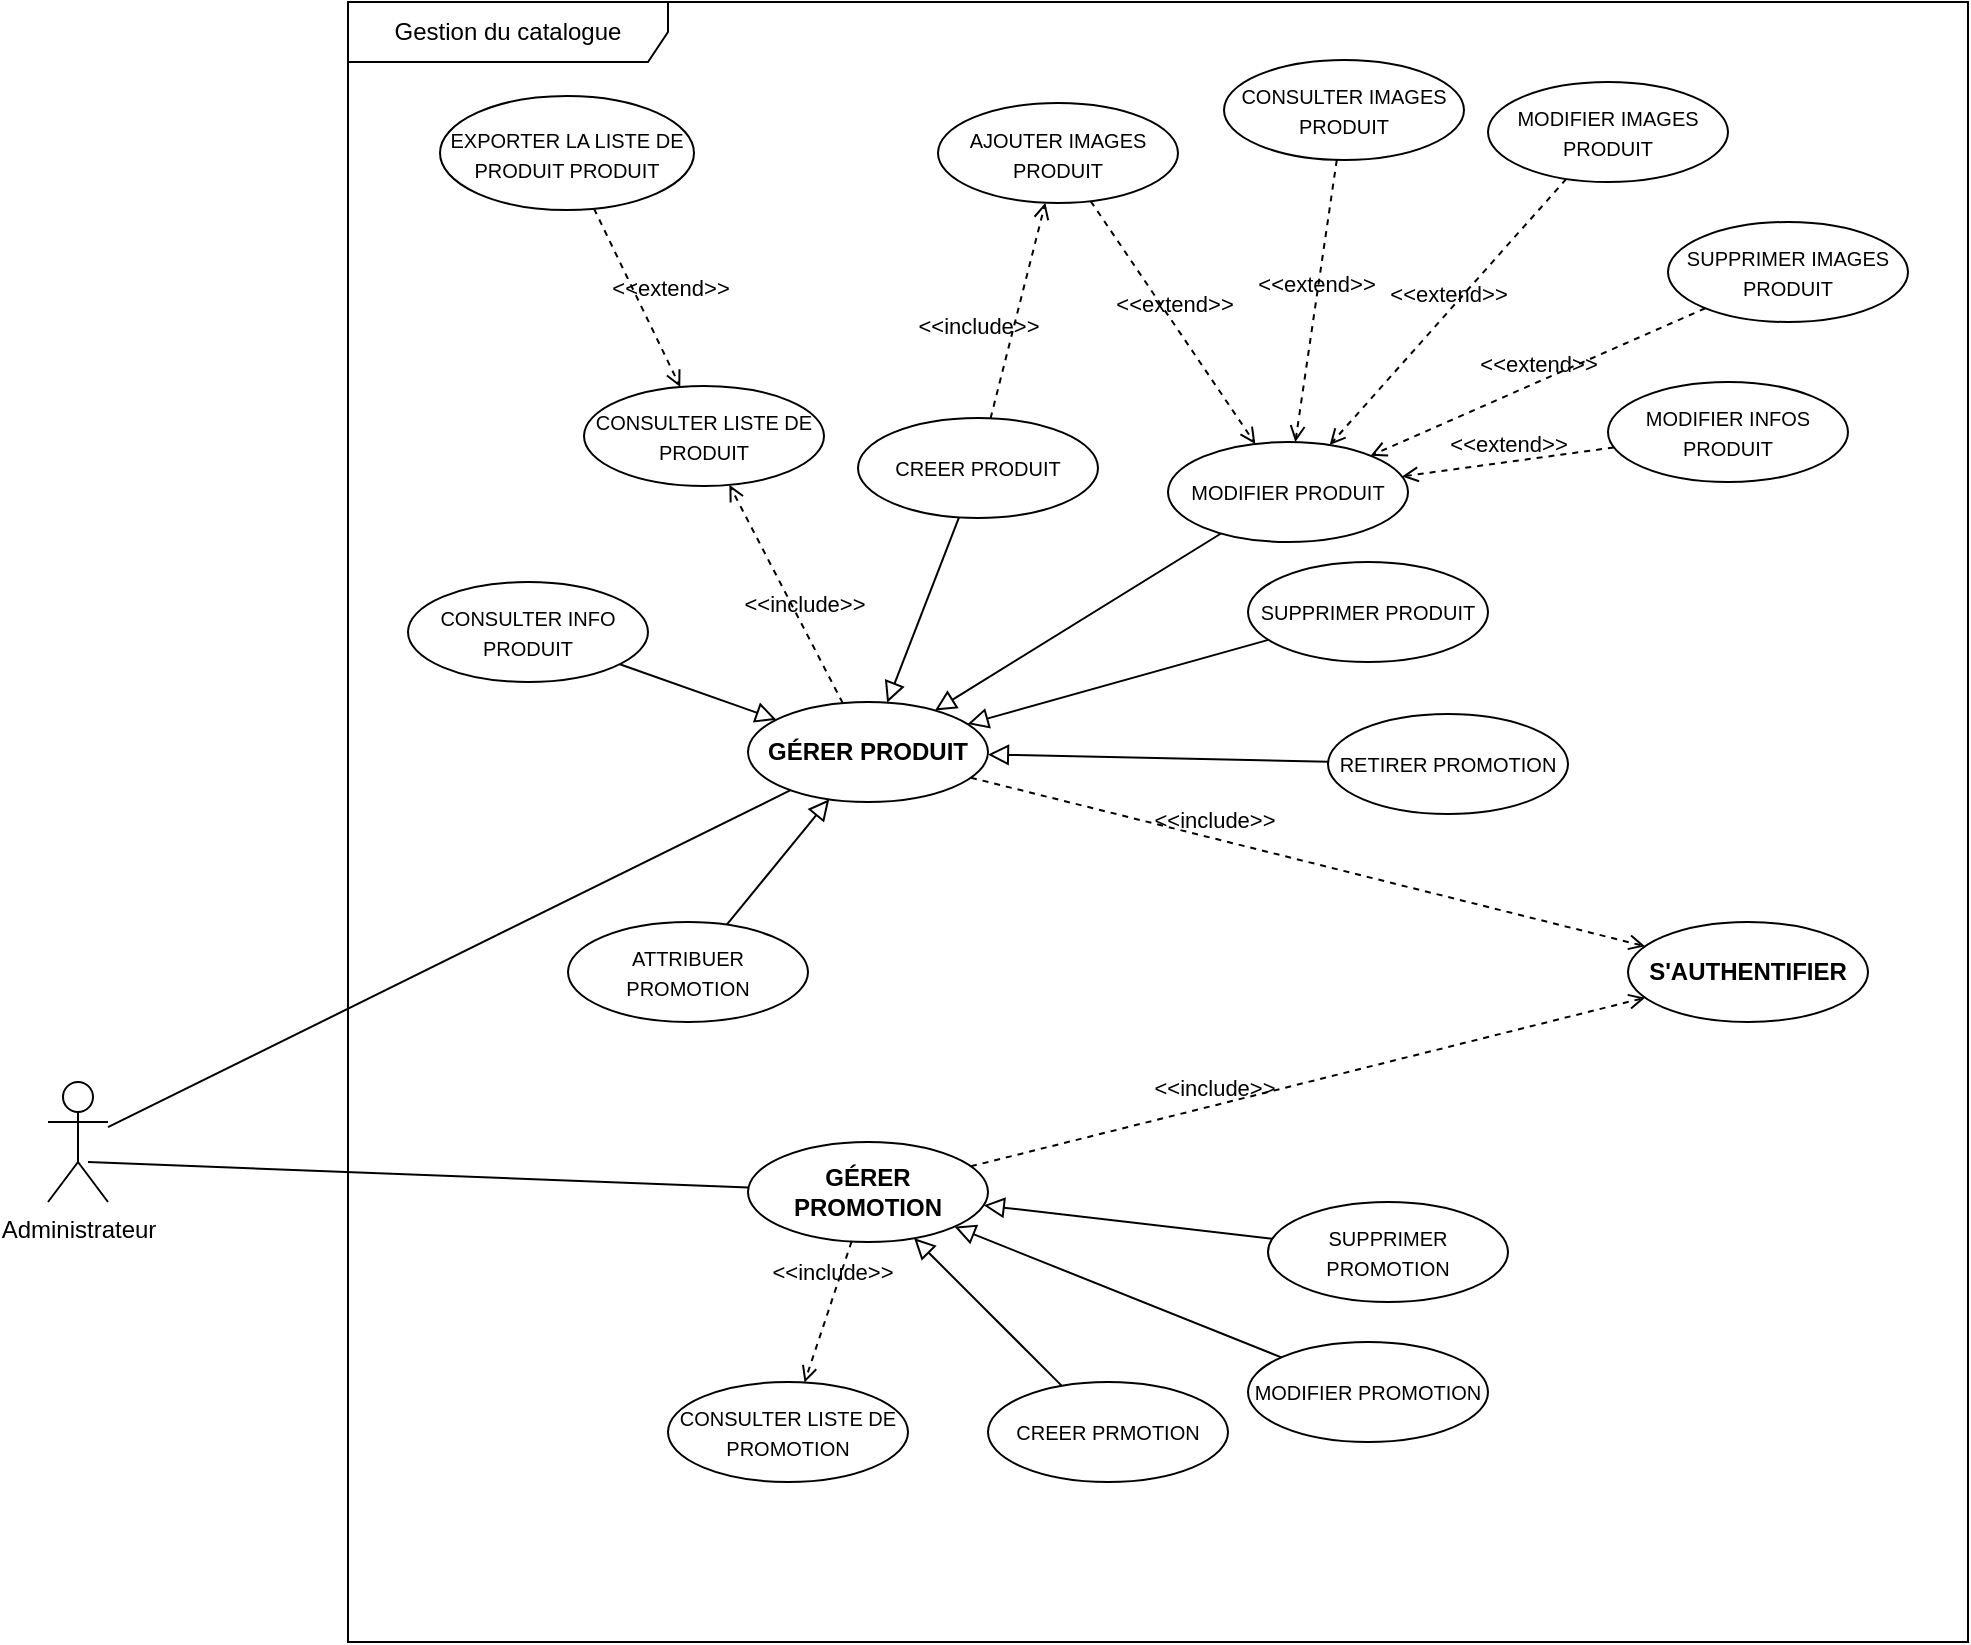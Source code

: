 <mxfile version="22.0.0" type="github" pages="7">
  <diagram name="DCU-1-CATALOGUE" id="7dpw0_pMJvslr6yB-3tk">
    <mxGraphModel dx="2237" dy="1569" grid="0" gridSize="10" guides="1" tooltips="1" connect="1" arrows="1" fold="1" page="0" pageScale="1" pageWidth="827" pageHeight="1169" math="0" shadow="0">
      <root>
        <mxCell id="0" />
        <mxCell id="1" parent="0" />
        <mxCell id="E3rHRYDPcAafz-4ncIo_-1" value="Administrateur&lt;br&gt;" style="shape=umlActor;verticalLabelPosition=bottom;verticalAlign=top;html=1;" parent="1" vertex="1">
          <mxGeometry x="-80" y="380" width="30" height="60" as="geometry" />
        </mxCell>
        <mxCell id="E3rHRYDPcAafz-4ncIo_-6" value="&amp;lt;&amp;lt;include&amp;gt;&amp;gt;" style="html=1;verticalAlign=bottom;labelBackgroundColor=none;endArrow=open;endFill=0;dashed=1;rounded=0;" parent="1" source="E3rHRYDPcAafz-4ncIo_-10" target="E3rHRYDPcAafz-4ncIo_-5" edge="1">
          <mxGeometry x="-0.279" y="-1" width="160" relative="1" as="geometry">
            <mxPoint x="310" y="240" as="sourcePoint" />
            <mxPoint x="470" y="240" as="targetPoint" />
            <mxPoint y="-1" as="offset" />
          </mxGeometry>
        </mxCell>
        <mxCell id="E3rHRYDPcAafz-4ncIo_-10" value="&lt;b&gt;GÉRER PRODUIT&lt;/b&gt;" style="ellipse;whiteSpace=wrap;html=1;" parent="1" vertex="1">
          <mxGeometry x="270" y="190" width="120" height="50" as="geometry" />
        </mxCell>
        <mxCell id="E3rHRYDPcAafz-4ncIo_-12" value="&lt;font style=&quot;font-size: 10px;&quot;&gt;MODIFIER PRODUIT&lt;/font&gt;" style="ellipse;whiteSpace=wrap;html=1;" parent="1" vertex="1">
          <mxGeometry x="480" y="60" width="120" height="50" as="geometry" />
        </mxCell>
        <mxCell id="E3rHRYDPcAafz-4ncIo_-14" value="&lt;font style=&quot;font-size: 10px;&quot;&gt;CONSULTER INFO PRODUIT&lt;/font&gt;" style="ellipse;whiteSpace=wrap;html=1;" parent="1" vertex="1">
          <mxGeometry x="100" y="130" width="120" height="50" as="geometry" />
        </mxCell>
        <mxCell id="E3rHRYDPcAafz-4ncIo_-24" value="&lt;font style=&quot;font-size: 10px;&quot;&gt;SUPPRIMER PROMOTION&lt;/font&gt;" style="ellipse;whiteSpace=wrap;html=1;" parent="1" vertex="1">
          <mxGeometry x="530" y="440" width="120" height="50" as="geometry" />
        </mxCell>
        <mxCell id="E3rHRYDPcAafz-4ncIo_-28" value="&lt;font style=&quot;font-size: 10px;&quot;&gt;ATTRIBUER PROMOTION&lt;/font&gt;" style="ellipse;whiteSpace=wrap;html=1;" parent="1" vertex="1">
          <mxGeometry x="180" y="300" width="120" height="50" as="geometry" />
        </mxCell>
        <mxCell id="E3rHRYDPcAafz-4ncIo_-41" value="" style="endArrow=none;startArrow=none;endFill=0;startFill=0;endSize=8;html=1;verticalAlign=bottom;labelBackgroundColor=none;strokeWidth=1;rounded=0;" parent="1" source="E3rHRYDPcAafz-4ncIo_-1" target="E3rHRYDPcAafz-4ncIo_-10" edge="1">
          <mxGeometry width="160" relative="1" as="geometry">
            <mxPoint x="40" y="305" as="sourcePoint" />
            <mxPoint x="74.131" y="361.116" as="targetPoint" />
          </mxGeometry>
        </mxCell>
        <mxCell id="E3rHRYDPcAafz-4ncIo_-42" value="&amp;lt;&amp;lt;include&amp;gt;&amp;gt;" style="html=1;verticalAlign=bottom;labelBackgroundColor=none;endArrow=open;endFill=0;dashed=1;rounded=0;" parent="1" source="E3rHRYDPcAafz-4ncIo_-10" target="E3rHRYDPcAafz-4ncIo_-43" edge="1">
          <mxGeometry x="-0.279" y="-1" width="160" relative="1" as="geometry">
            <mxPoint x="120" y="320" as="sourcePoint" />
            <mxPoint x="260" y="308" as="targetPoint" />
            <mxPoint y="-1" as="offset" />
          </mxGeometry>
        </mxCell>
        <mxCell id="E3rHRYDPcAafz-4ncIo_-43" value="&lt;font size=&quot;1&quot; style=&quot;&quot;&gt;&lt;b style=&quot;font-size: 12px;&quot;&gt;S&#39;AUTHENTIFIER&lt;/b&gt;&lt;/font&gt;" style="ellipse;whiteSpace=wrap;html=1;" parent="1" vertex="1">
          <mxGeometry x="710" y="300" width="120" height="50" as="geometry" />
        </mxCell>
        <mxCell id="2rmqdx88q6LqFFhBnuin-1" value="&lt;font style=&quot;font-size: 10px;&quot;&gt;MODIFIER INFOS PRODUIT&lt;/font&gt;" style="ellipse;whiteSpace=wrap;html=1;" parent="1" vertex="1">
          <mxGeometry x="700" y="30" width="120" height="50" as="geometry" />
        </mxCell>
        <mxCell id="2rmqdx88q6LqFFhBnuin-5" value="&lt;font style=&quot;font-size: 10px; font-weight: normal;&quot;&gt;MODIFIER IMAGES PRODUIT&lt;/font&gt;" style="ellipse;whiteSpace=wrap;html=1;fontStyle=1;" parent="1" vertex="1">
          <mxGeometry x="640" y="-120" width="120" height="50" as="geometry" />
        </mxCell>
        <mxCell id="2rmqdx88q6LqFFhBnuin-6" value="&lt;font style=&quot;font-size: 10px; font-weight: normal;&quot;&gt;SUPPRIMER IMAGES PRODUIT&lt;/font&gt;" style="ellipse;whiteSpace=wrap;html=1;fontStyle=1;" parent="1" vertex="1">
          <mxGeometry x="730" y="-50" width="120" height="50" as="geometry" />
        </mxCell>
        <mxCell id="2rmqdx88q6LqFFhBnuin-14" value="&amp;lt;&amp;lt;extend&amp;gt;&amp;gt;" style="html=1;verticalAlign=bottom;labelBackgroundColor=none;endArrow=open;endFill=0;dashed=1;rounded=0;" parent="1" source="2rmqdx88q6LqFFhBnuin-7" target="E3rHRYDPcAafz-4ncIo_-12" edge="1">
          <mxGeometry width="160" relative="1" as="geometry">
            <mxPoint x="620" y="-20" as="sourcePoint" />
            <mxPoint x="280" y="-120" as="targetPoint" />
          </mxGeometry>
        </mxCell>
        <mxCell id="2rmqdx88q6LqFFhBnuin-16" value="&amp;lt;&amp;lt;extend&amp;gt;&amp;gt;" style="html=1;verticalAlign=bottom;labelBackgroundColor=none;endArrow=open;endFill=0;dashed=1;rounded=0;" parent="1" source="2rmqdx88q6LqFFhBnuin-4" target="E3rHRYDPcAafz-4ncIo_-12" edge="1">
          <mxGeometry width="160" relative="1" as="geometry">
            <mxPoint x="460" y="-11" as="sourcePoint" />
            <mxPoint x="530" y="71" as="targetPoint" />
          </mxGeometry>
        </mxCell>
        <mxCell id="2rmqdx88q6LqFFhBnuin-17" value="&amp;lt;&amp;lt;extend&amp;gt;&amp;gt;" style="html=1;verticalAlign=bottom;labelBackgroundColor=none;endArrow=open;endFill=0;dashed=1;rounded=0;" parent="1" source="2rmqdx88q6LqFFhBnuin-5" target="E3rHRYDPcAafz-4ncIo_-12" edge="1">
          <mxGeometry width="160" relative="1" as="geometry">
            <mxPoint x="690" y="-73" as="sourcePoint" />
            <mxPoint x="551" y="70" as="targetPoint" />
          </mxGeometry>
        </mxCell>
        <mxCell id="2rmqdx88q6LqFFhBnuin-18" value="&amp;lt;&amp;lt;extend&amp;gt;&amp;gt;" style="html=1;verticalAlign=bottom;labelBackgroundColor=none;endArrow=open;endFill=0;dashed=1;rounded=0;" parent="1" source="2rmqdx88q6LqFFhBnuin-6" target="E3rHRYDPcAafz-4ncIo_-12" edge="1">
          <mxGeometry width="160" relative="1" as="geometry">
            <mxPoint x="569" y="-50" as="sourcePoint" />
            <mxPoint x="561" y="80" as="targetPoint" />
          </mxGeometry>
        </mxCell>
        <mxCell id="2rmqdx88q6LqFFhBnuin-19" value="&amp;lt;&amp;lt;extend&amp;gt;&amp;gt;" style="html=1;verticalAlign=bottom;labelBackgroundColor=none;endArrow=open;endFill=0;dashed=1;rounded=0;" parent="1" source="2rmqdx88q6LqFFhBnuin-1" target="E3rHRYDPcAafz-4ncIo_-12" edge="1">
          <mxGeometry width="160" relative="1" as="geometry">
            <mxPoint x="759" y="3" as="sourcePoint" />
            <mxPoint x="591" y="77" as="targetPoint" />
          </mxGeometry>
        </mxCell>
        <mxCell id="2rmqdx88q6LqFFhBnuin-22" value="" style="endArrow=none;startArrow=none;endFill=0;startFill=0;endSize=8;html=1;verticalAlign=bottom;labelBackgroundColor=none;strokeWidth=1;rounded=0;exitX=0.667;exitY=0.667;exitDx=0;exitDy=0;exitPerimeter=0;" parent="1" source="E3rHRYDPcAafz-4ncIo_-1" target="E3rHRYDPcAafz-4ncIo_-20" edge="1">
          <mxGeometry width="160" relative="1" as="geometry">
            <mxPoint x="-30" y="423" as="sourcePoint" />
            <mxPoint x="311" y="254" as="targetPoint" />
          </mxGeometry>
        </mxCell>
        <mxCell id="2rmqdx88q6LqFFhBnuin-24" value="&amp;lt;&amp;lt;include&amp;gt;&amp;gt;" style="html=1;verticalAlign=bottom;labelBackgroundColor=none;endArrow=open;endFill=0;dashed=1;rounded=0;" parent="1" source="E3rHRYDPcAafz-4ncIo_-20" target="E3rHRYDPcAafz-4ncIo_-43" edge="1">
          <mxGeometry x="-0.279" y="-1" width="160" relative="1" as="geometry">
            <mxPoint x="407" y="243" as="sourcePoint" />
            <mxPoint x="883" y="307" as="targetPoint" />
            <mxPoint y="-1" as="offset" />
          </mxGeometry>
        </mxCell>
        <mxCell id="TuNWIw-8EqaQyu-kZ0oL-1" value="Gestion du catalogue" style="shape=umlFrame;whiteSpace=wrap;html=1;pointerEvents=0;recursiveResize=0;container=1;collapsible=0;width=160;" parent="1" vertex="1">
          <mxGeometry x="70" y="-160" width="810" height="820" as="geometry" />
        </mxCell>
        <mxCell id="E3rHRYDPcAafz-4ncIo_-20" value="&lt;font style=&quot;font-size: 12px;&quot;&gt;&lt;b&gt;GÉRER PROMOTION&lt;/b&gt;&lt;/font&gt;" style="ellipse;whiteSpace=wrap;html=1;" parent="TuNWIw-8EqaQyu-kZ0oL-1" vertex="1">
          <mxGeometry x="200" y="570" width="120" height="50" as="geometry" />
        </mxCell>
        <mxCell id="E3rHRYDPcAafz-4ncIo_-75" value="&lt;font style=&quot;font-size: 10px;&quot;&gt;CONSULTER LISTE DE PROMOTION&lt;/font&gt;" style="ellipse;whiteSpace=wrap;html=1;" parent="TuNWIw-8EqaQyu-kZ0oL-1" vertex="1">
          <mxGeometry x="160" y="690" width="120" height="50" as="geometry" />
        </mxCell>
        <mxCell id="E3rHRYDPcAafz-4ncIo_-76" value="&amp;lt;&amp;lt;include&amp;gt;&amp;gt;" style="html=1;verticalAlign=bottom;labelBackgroundColor=none;endArrow=open;endFill=0;dashed=1;rounded=0;" parent="TuNWIw-8EqaQyu-kZ0oL-1" source="E3rHRYDPcAafz-4ncIo_-20" target="E3rHRYDPcAafz-4ncIo_-75" edge="1">
          <mxGeometry x="-0.279" y="-1" width="160" relative="1" as="geometry">
            <mxPoint x="252" y="361" as="sourcePoint" />
            <mxPoint x="218" y="319" as="targetPoint" />
            <mxPoint y="-1" as="offset" />
          </mxGeometry>
        </mxCell>
        <mxCell id="E3rHRYDPcAafz-4ncIo_-22" value="&lt;font style=&quot;font-size: 10px;&quot;&gt;CREER PRMOTION&lt;/font&gt;" style="ellipse;whiteSpace=wrap;html=1;" parent="TuNWIw-8EqaQyu-kZ0oL-1" vertex="1">
          <mxGeometry x="320" y="690" width="120" height="50" as="geometry" />
        </mxCell>
        <mxCell id="E3rHRYDPcAafz-4ncIo_-23" value="&lt;font style=&quot;font-size: 10px;&quot;&gt;MODIFIER PROMOTION&lt;/font&gt;" style="ellipse;whiteSpace=wrap;html=1;" parent="TuNWIw-8EqaQyu-kZ0oL-1" vertex="1">
          <mxGeometry x="450" y="670" width="120" height="50" as="geometry" />
        </mxCell>
        <mxCell id="E3rHRYDPcAafz-4ncIo_-13" value="&lt;font style=&quot;font-size: 10px;&quot;&gt;SUPPRIMER PRODUIT&lt;/font&gt;" style="ellipse;whiteSpace=wrap;html=1;" parent="TuNWIw-8EqaQyu-kZ0oL-1" vertex="1">
          <mxGeometry x="450" y="280" width="120" height="50" as="geometry" />
        </mxCell>
        <mxCell id="E3rHRYDPcAafz-4ncIo_-30" value="&lt;font style=&quot;font-size: 10px;&quot;&gt;RETIRER PROMOTION&lt;/font&gt;" style="ellipse;whiteSpace=wrap;html=1;" parent="TuNWIw-8EqaQyu-kZ0oL-1" vertex="1">
          <mxGeometry x="490" y="356" width="120" height="50" as="geometry" />
        </mxCell>
        <mxCell id="FDVOKYXHEH1saNnxTikK-17" value="" style="endArrow=block;html=1;rounded=0;align=center;verticalAlign=bottom;endFill=0;labelBackgroundColor=none;endSize=8;" parent="TuNWIw-8EqaQyu-kZ0oL-1" source="E3rHRYDPcAafz-4ncIo_-22" target="E3rHRYDPcAafz-4ncIo_-20" edge="1">
          <mxGeometry relative="1" as="geometry">
            <mxPoint x="180" y="790" as="sourcePoint" />
            <mxPoint x="340" y="790" as="targetPoint" />
          </mxGeometry>
        </mxCell>
        <mxCell id="FDVOKYXHEH1saNnxTikK-18" value="" style="resizable=0;html=1;align=center;verticalAlign=top;labelBackgroundColor=none;" parent="FDVOKYXHEH1saNnxTikK-17" connectable="0" vertex="1">
          <mxGeometry relative="1" as="geometry" />
        </mxCell>
        <mxCell id="FDVOKYXHEH1saNnxTikK-19" value="" style="endArrow=block;html=1;rounded=0;align=center;verticalAlign=bottom;endFill=0;labelBackgroundColor=none;endSize=8;" parent="TuNWIw-8EqaQyu-kZ0oL-1" source="E3rHRYDPcAafz-4ncIo_-23" target="E3rHRYDPcAafz-4ncIo_-20" edge="1">
          <mxGeometry relative="1" as="geometry">
            <mxPoint x="190" y="800" as="sourcePoint" />
            <mxPoint x="350" y="800" as="targetPoint" />
          </mxGeometry>
        </mxCell>
        <mxCell id="FDVOKYXHEH1saNnxTikK-20" value="" style="resizable=0;html=1;align=center;verticalAlign=top;labelBackgroundColor=none;" parent="FDVOKYXHEH1saNnxTikK-19" connectable="0" vertex="1">
          <mxGeometry relative="1" as="geometry" />
        </mxCell>
        <mxCell id="2rmqdx88q6LqFFhBnuin-4" value="&lt;font style=&quot;font-size: 10px; font-weight: normal;&quot;&gt;AJOUTER IMAGES PRODUIT&lt;/font&gt;" style="ellipse;whiteSpace=wrap;html=1;fontStyle=1;" parent="TuNWIw-8EqaQyu-kZ0oL-1" vertex="1">
          <mxGeometry x="295" y="50.5" width="120" height="50" as="geometry" />
        </mxCell>
        <mxCell id="2rmqdx88q6LqFFhBnuin-7" value="&lt;font style=&quot;font-size: 10px; font-weight: normal;&quot;&gt;CONSULTER IMAGES PRODUIT&lt;/font&gt;" style="ellipse;whiteSpace=wrap;html=1;fontStyle=1;" parent="TuNWIw-8EqaQyu-kZ0oL-1" vertex="1">
          <mxGeometry x="438" y="29" width="120" height="50" as="geometry" />
        </mxCell>
        <mxCell id="E3rHRYDPcAafz-4ncIo_-49" value="&lt;font style=&quot;font-size: 10px;&quot;&gt;EXPORTER LA LISTE DE PRODUIT PRODUIT&lt;/font&gt;" style="ellipse;whiteSpace=wrap;html=1;" parent="TuNWIw-8EqaQyu-kZ0oL-1" vertex="1">
          <mxGeometry x="46" y="47" width="127" height="57" as="geometry" />
        </mxCell>
        <mxCell id="E3rHRYDPcAafz-4ncIo_-5" value="&lt;font style=&quot;font-size: 10px;&quot;&gt;CONSULTER LISTE DE PRODUIT&lt;/font&gt;" style="ellipse;whiteSpace=wrap;html=1;" parent="TuNWIw-8EqaQyu-kZ0oL-1" vertex="1">
          <mxGeometry x="118" y="192" width="120" height="50" as="geometry" />
        </mxCell>
        <mxCell id="5g9ds_OnDJcCFlqr4PqB-2" value="&amp;lt;&amp;lt;extend&amp;gt;&amp;gt;" style="html=1;verticalAlign=bottom;labelBackgroundColor=none;endArrow=open;endFill=0;dashed=1;rounded=0;" parent="TuNWIw-8EqaQyu-kZ0oL-1" source="E3rHRYDPcAafz-4ncIo_-49" target="E3rHRYDPcAafz-4ncIo_-5" edge="1">
          <mxGeometry x="0.201" y="13" width="160" relative="1" as="geometry">
            <mxPoint x="127" y="228" as="sourcePoint" />
            <mxPoint x="200" y="311" as="targetPoint" />
            <mxPoint y="1" as="offset" />
          </mxGeometry>
        </mxCell>
        <mxCell id="E3rHRYDPcAafz-4ncIo_-11" value="&lt;font style=&quot;font-size: 10px;&quot;&gt;CREER PRODUIT&lt;/font&gt;" style="ellipse;whiteSpace=wrap;html=1;" parent="TuNWIw-8EqaQyu-kZ0oL-1" vertex="1">
          <mxGeometry x="255" y="208" width="120" height="50" as="geometry" />
        </mxCell>
        <mxCell id="5g9ds_OnDJcCFlqr4PqB-1" value="&amp;lt;&amp;lt;include&amp;gt;&amp;gt;" style="html=1;verticalAlign=bottom;labelBackgroundColor=none;endArrow=open;endFill=0;dashed=1;rounded=0;" parent="TuNWIw-8EqaQyu-kZ0oL-1" source="E3rHRYDPcAafz-4ncIo_-11" target="2rmqdx88q6LqFFhBnuin-4" edge="1">
          <mxGeometry x="-0.381" y="15" width="160" relative="1" as="geometry">
            <mxPoint x="232" y="106" as="sourcePoint" />
            <mxPoint x="208" y="176" as="targetPoint" />
            <mxPoint as="offset" />
          </mxGeometry>
        </mxCell>
        <mxCell id="FDVOKYXHEH1saNnxTikK-3" value="" style="endArrow=block;html=1;rounded=0;align=center;verticalAlign=bottom;endFill=0;labelBackgroundColor=none;endSize=8;" parent="1" source="E3rHRYDPcAafz-4ncIo_-28" target="E3rHRYDPcAafz-4ncIo_-10" edge="1">
          <mxGeometry relative="1" as="geometry">
            <mxPoint x="180" y="560" as="sourcePoint" />
            <mxPoint x="340" y="560" as="targetPoint" />
          </mxGeometry>
        </mxCell>
        <mxCell id="FDVOKYXHEH1saNnxTikK-4" value="" style="resizable=0;html=1;align=center;verticalAlign=top;labelBackgroundColor=none;" parent="FDVOKYXHEH1saNnxTikK-3" connectable="0" vertex="1">
          <mxGeometry relative="1" as="geometry" />
        </mxCell>
        <mxCell id="FDVOKYXHEH1saNnxTikK-5" value="" style="endArrow=block;html=1;rounded=0;align=center;verticalAlign=bottom;endFill=0;labelBackgroundColor=none;endSize=8;" parent="1" source="E3rHRYDPcAafz-4ncIo_-14" target="E3rHRYDPcAafz-4ncIo_-10" edge="1">
          <mxGeometry relative="1" as="geometry">
            <mxPoint x="190" y="570" as="sourcePoint" />
            <mxPoint x="350" y="570" as="targetPoint" />
          </mxGeometry>
        </mxCell>
        <mxCell id="FDVOKYXHEH1saNnxTikK-6" value="" style="resizable=0;html=1;align=center;verticalAlign=top;labelBackgroundColor=none;" parent="FDVOKYXHEH1saNnxTikK-5" connectable="0" vertex="1">
          <mxGeometry relative="1" as="geometry" />
        </mxCell>
        <mxCell id="FDVOKYXHEH1saNnxTikK-7" value="" style="endArrow=block;html=1;rounded=0;align=center;verticalAlign=bottom;endFill=0;labelBackgroundColor=none;endSize=8;" parent="1" source="E3rHRYDPcAafz-4ncIo_-11" target="E3rHRYDPcAafz-4ncIo_-10" edge="1">
          <mxGeometry relative="1" as="geometry">
            <mxPoint x="200" y="580" as="sourcePoint" />
            <mxPoint x="360" y="580" as="targetPoint" />
          </mxGeometry>
        </mxCell>
        <mxCell id="FDVOKYXHEH1saNnxTikK-8" value="" style="resizable=0;html=1;align=center;verticalAlign=top;labelBackgroundColor=none;" parent="FDVOKYXHEH1saNnxTikK-7" connectable="0" vertex="1">
          <mxGeometry relative="1" as="geometry" />
        </mxCell>
        <mxCell id="FDVOKYXHEH1saNnxTikK-9" value="" style="endArrow=block;html=1;rounded=0;align=center;verticalAlign=bottom;endFill=0;labelBackgroundColor=none;endSize=8;" parent="1" source="E3rHRYDPcAafz-4ncIo_-12" target="E3rHRYDPcAafz-4ncIo_-10" edge="1">
          <mxGeometry relative="1" as="geometry">
            <mxPoint x="210" y="590" as="sourcePoint" />
            <mxPoint x="370" y="590" as="targetPoint" />
          </mxGeometry>
        </mxCell>
        <mxCell id="FDVOKYXHEH1saNnxTikK-10" value="" style="resizable=0;html=1;align=center;verticalAlign=top;labelBackgroundColor=none;" parent="FDVOKYXHEH1saNnxTikK-9" connectable="0" vertex="1">
          <mxGeometry relative="1" as="geometry" />
        </mxCell>
        <mxCell id="FDVOKYXHEH1saNnxTikK-11" value="" style="endArrow=block;html=1;rounded=0;align=center;verticalAlign=bottom;endFill=0;labelBackgroundColor=none;endSize=8;" parent="1" source="E3rHRYDPcAafz-4ncIo_-13" target="E3rHRYDPcAafz-4ncIo_-10" edge="1">
          <mxGeometry relative="1" as="geometry">
            <mxPoint x="220" y="600" as="sourcePoint" />
            <mxPoint x="380" y="600" as="targetPoint" />
          </mxGeometry>
        </mxCell>
        <mxCell id="FDVOKYXHEH1saNnxTikK-12" value="" style="resizable=0;html=1;align=center;verticalAlign=top;labelBackgroundColor=none;" parent="FDVOKYXHEH1saNnxTikK-11" connectable="0" vertex="1">
          <mxGeometry relative="1" as="geometry" />
        </mxCell>
        <mxCell id="FDVOKYXHEH1saNnxTikK-13" value="" style="endArrow=block;html=1;rounded=0;align=center;verticalAlign=bottom;endFill=0;labelBackgroundColor=none;endSize=8;" parent="1" source="E3rHRYDPcAafz-4ncIo_-30" target="E3rHRYDPcAafz-4ncIo_-10" edge="1">
          <mxGeometry relative="1" as="geometry">
            <mxPoint x="230" y="610" as="sourcePoint" />
            <mxPoint x="390" y="610" as="targetPoint" />
          </mxGeometry>
        </mxCell>
        <mxCell id="FDVOKYXHEH1saNnxTikK-14" value="" style="resizable=0;html=1;align=center;verticalAlign=top;labelBackgroundColor=none;" parent="FDVOKYXHEH1saNnxTikK-13" connectable="0" vertex="1">
          <mxGeometry relative="1" as="geometry" />
        </mxCell>
        <mxCell id="FDVOKYXHEH1saNnxTikK-15" value="" style="endArrow=block;html=1;rounded=0;align=center;verticalAlign=bottom;endFill=0;labelBackgroundColor=none;endSize=8;" parent="1" source="E3rHRYDPcAafz-4ncIo_-24" target="E3rHRYDPcAafz-4ncIo_-20" edge="1">
          <mxGeometry relative="1" as="geometry">
            <mxPoint x="240" y="620" as="sourcePoint" />
            <mxPoint x="400" y="620" as="targetPoint" />
          </mxGeometry>
        </mxCell>
        <mxCell id="FDVOKYXHEH1saNnxTikK-16" value="" style="resizable=0;html=1;align=center;verticalAlign=top;labelBackgroundColor=none;" parent="FDVOKYXHEH1saNnxTikK-15" connectable="0" vertex="1">
          <mxGeometry relative="1" as="geometry" />
        </mxCell>
      </root>
    </mxGraphModel>
  </diagram>
  <diagram id="I3JV3B_jnNRyk98SkZBM" name="DCU-2-AUTH">
    <mxGraphModel dx="2794" dy="760" grid="0" gridSize="10" guides="1" tooltips="1" connect="1" arrows="1" fold="1" page="0" pageScale="1" pageWidth="827" pageHeight="1169" math="0" shadow="0">
      <root>
        <mxCell id="0" />
        <mxCell id="1" parent="0" />
        <mxCell id="6jNxSZJ4AbqkJqiQ951n-1" value="Administrateur&lt;br&gt;" style="shape=umlActor;verticalLabelPosition=bottom;verticalAlign=top;html=1;" parent="1" vertex="1">
          <mxGeometry x="-1515" y="463" width="30" height="60" as="geometry" />
        </mxCell>
        <mxCell id="BTpcJvbgPk7hBuJAMmAw-1" value="" style="endArrow=none;startArrow=none;endFill=0;startFill=0;endSize=8;html=1;verticalAlign=bottom;labelBackgroundColor=none;strokeWidth=1;rounded=0;" parent="1" source="6jNxSZJ4AbqkJqiQ951n-1" target="c0iR6h5REf0ouwAnAJXt-1" edge="1">
          <mxGeometry width="160" relative="1" as="geometry">
            <mxPoint x="-1430" y="460" as="sourcePoint" />
            <mxPoint x="-1270" y="460" as="targetPoint" />
            <Array as="points" />
          </mxGeometry>
        </mxCell>
        <mxCell id="BTpcJvbgPk7hBuJAMmAw-3" value="" style="endArrow=none;startArrow=none;endFill=0;startFill=0;endSize=8;html=1;verticalAlign=bottom;labelBackgroundColor=none;strokeWidth=1;rounded=0;" parent="1" source="6jNxSZJ4AbqkJqiQ951n-1" target="2WZdOUQ3pTaMAA4cTsPH-1" edge="1">
          <mxGeometry width="160" relative="1" as="geometry">
            <mxPoint x="-1540" y="485" as="sourcePoint" />
            <mxPoint x="-1369" y="427" as="targetPoint" />
            <Array as="points" />
          </mxGeometry>
        </mxCell>
        <mxCell id="jxmgiTVcG3DJ7_9vxgqo-1" value="" style="shape=umlFrame;whiteSpace=wrap;html=1;pointerEvents=0;recursiveResize=0;container=1;collapsible=0;width=160;" parent="1" vertex="1">
          <mxGeometry x="-1390" y="280" width="530" height="480" as="geometry" />
        </mxCell>
        <mxCell id="k5rJ1fCpyKyUTRLk0ZWw-1" value="&lt;font size=&quot;1&quot; style=&quot;&quot;&gt;&lt;b style=&quot;font-size: 12px;&quot;&gt;SE DECONNECTER&lt;/b&gt;&lt;/font&gt;" style="ellipse;whiteSpace=wrap;html=1;" parent="jxmgiTVcG3DJ7_9vxgqo-1" vertex="1">
          <mxGeometry x="180" y="105" width="120" height="50" as="geometry" />
        </mxCell>
        <mxCell id="WHs-wmnTHvjUafLBIY-6-1" value="&lt;font style=&quot;font-size: 12px;&quot;&gt;&lt;b&gt;CHANGER DE LANGUE&lt;/b&gt;&lt;/font&gt;" style="ellipse;whiteSpace=wrap;html=1;" parent="jxmgiTVcG3DJ7_9vxgqo-1" vertex="1">
          <mxGeometry x="130" y="295" width="120" height="50" as="geometry" />
        </mxCell>
        <mxCell id="2WZdOUQ3pTaMAA4cTsPH-1" value="&lt;font size=&quot;1&quot; style=&quot;&quot;&gt;&lt;b style=&quot;font-size: 12px;&quot;&gt;S&#39;AUTHENTIFIER&lt;/b&gt;&lt;/font&gt;" style="ellipse;whiteSpace=wrap;html=1;" parent="jxmgiTVcG3DJ7_9vxgqo-1" vertex="1">
          <mxGeometry x="395" y="172" width="120" height="45" as="geometry" />
        </mxCell>
        <mxCell id="WHs-wmnTHvjUafLBIY-6-2" value="&amp;lt;&amp;lt;include&amp;gt;&amp;gt;" style="html=1;verticalAlign=bottom;labelBackgroundColor=none;endArrow=open;endFill=0;dashed=1;rounded=0;" parent="jxmgiTVcG3DJ7_9vxgqo-1" source="WHs-wmnTHvjUafLBIY-6-1" target="2WZdOUQ3pTaMAA4cTsPH-1" edge="1">
          <mxGeometry width="160" relative="1" as="geometry">
            <mxPoint x="-220" y="130" as="sourcePoint" />
            <mxPoint x="-60" y="130" as="targetPoint" />
          </mxGeometry>
        </mxCell>
        <mxCell id="WHs-wmnTHvjUafLBIY-6-3" value="&amp;lt;&amp;lt;include&amp;gt;&amp;gt;" style="html=1;verticalAlign=bottom;labelBackgroundColor=none;endArrow=open;endFill=0;dashed=1;rounded=0;" parent="jxmgiTVcG3DJ7_9vxgqo-1" source="k5rJ1fCpyKyUTRLk0ZWw-1" target="2WZdOUQ3pTaMAA4cTsPH-1" edge="1">
          <mxGeometry width="160" relative="1" as="geometry">
            <mxPoint x="210" y="220" as="sourcePoint" />
            <mxPoint x="140" y="224" as="targetPoint" />
          </mxGeometry>
        </mxCell>
        <mxCell id="c0iR6h5REf0ouwAnAJXt-1" value="&lt;font size=&quot;1&quot; style=&quot;&quot;&gt;&lt;b style=&quot;font-size: 12px;&quot;&gt;RÉINITIALISER MOT DE PASSE&amp;nbsp;&lt;/b&gt;&lt;/font&gt;" style="ellipse;whiteSpace=wrap;html=1;" parent="jxmgiTVcG3DJ7_9vxgqo-1" vertex="1">
          <mxGeometry x="190" y="15" width="125" height="60" as="geometry" />
        </mxCell>
        <mxCell id="EV8kkI1UcFj5o7d4Ko5v-1" value="&lt;b&gt;CONSULTER &lt;i&gt;DASHBOARD&lt;/i&gt;&lt;/b&gt;" style="ellipse;whiteSpace=wrap;html=1;" parent="jxmgiTVcG3DJ7_9vxgqo-1" vertex="1">
          <mxGeometry x="119" y="230" width="120" height="50" as="geometry" />
        </mxCell>
        <mxCell id="e9Y5EGhi-1Ydw6DEz16I-1" value="&lt;font style=&quot;font-size: 12px;&quot;&gt;&lt;b&gt;CONSULTER NOTIFICATION&lt;/b&gt;&lt;/font&gt;" style="ellipse;whiteSpace=wrap;html=1;" parent="jxmgiTVcG3DJ7_9vxgqo-1" vertex="1">
          <mxGeometry x="140" y="375" width="120" height="50" as="geometry" />
        </mxCell>
        <mxCell id="e9Y5EGhi-1Ydw6DEz16I-2" value="&amp;lt;&amp;lt;include&amp;gt;&amp;gt;" style="html=1;verticalAlign=bottom;labelBackgroundColor=none;endArrow=open;endFill=0;dashed=1;rounded=0;" parent="jxmgiTVcG3DJ7_9vxgqo-1" source="e9Y5EGhi-1Ydw6DEz16I-1" target="2WZdOUQ3pTaMAA4cTsPH-1" edge="1">
          <mxGeometry width="160" relative="1" as="geometry">
            <mxPoint x="257" y="186" as="sourcePoint" />
            <mxPoint x="163" y="244" as="targetPoint" />
          </mxGeometry>
        </mxCell>
        <mxCell id="EV8kkI1UcFj5o7d4Ko5v-3" value="&amp;lt;&amp;lt;include&amp;gt;&amp;gt;" style="html=1;verticalAlign=bottom;labelBackgroundColor=none;endArrow=open;endFill=0;dashed=1;rounded=0;" parent="jxmgiTVcG3DJ7_9vxgqo-1" source="EV8kkI1UcFj5o7d4Ko5v-1" target="2WZdOUQ3pTaMAA4cTsPH-1" edge="1">
          <mxGeometry width="160" relative="1" as="geometry">
            <mxPoint x="240" y="311" as="sourcePoint" />
            <mxPoint x="382" y="245" as="targetPoint" />
          </mxGeometry>
        </mxCell>
        <mxCell id="e9Y5EGhi-1Ydw6DEz16I-3" value="" style="endArrow=none;startArrow=none;endFill=0;startFill=0;endSize=8;html=1;verticalAlign=bottom;labelBackgroundColor=none;strokeWidth=1;rounded=0;" parent="1" source="6jNxSZJ4AbqkJqiQ951n-1" target="k5rJ1fCpyKyUTRLk0ZWw-1" edge="1">
          <mxGeometry width="160" relative="1" as="geometry">
            <mxPoint x="-1540" y="499" as="sourcePoint" />
            <mxPoint x="-1365" y="600" as="targetPoint" />
            <Array as="points" />
          </mxGeometry>
        </mxCell>
        <mxCell id="e9Y5EGhi-1Ydw6DEz16I-4" value="" style="endArrow=none;startArrow=none;endFill=0;startFill=0;endSize=8;html=1;verticalAlign=bottom;labelBackgroundColor=none;strokeWidth=1;rounded=0;" parent="1" source="6jNxSZJ4AbqkJqiQ951n-1" target="WHs-wmnTHvjUafLBIY-6-1" edge="1">
          <mxGeometry width="160" relative="1" as="geometry">
            <mxPoint x="-1540" y="488" as="sourcePoint" />
            <mxPoint x="-1206" y="434" as="targetPoint" />
            <Array as="points" />
          </mxGeometry>
        </mxCell>
        <mxCell id="e9Y5EGhi-1Ydw6DEz16I-5" value="" style="endArrow=none;startArrow=none;endFill=0;startFill=0;endSize=8;html=1;verticalAlign=bottom;labelBackgroundColor=none;strokeWidth=1;rounded=0;" parent="1" source="6jNxSZJ4AbqkJqiQ951n-1" target="e9Y5EGhi-1Ydw6DEz16I-1" edge="1">
          <mxGeometry width="160" relative="1" as="geometry">
            <mxPoint x="-1530" y="498" as="sourcePoint" />
            <mxPoint x="-1196" y="444" as="targetPoint" />
            <Array as="points" />
          </mxGeometry>
        </mxCell>
        <mxCell id="EV8kkI1UcFj5o7d4Ko5v-2" value="" style="endArrow=none;startArrow=none;endFill=0;startFill=0;endSize=8;html=1;verticalAlign=bottom;labelBackgroundColor=none;strokeWidth=1;rounded=0;" parent="1" source="6jNxSZJ4AbqkJqiQ951n-1" target="EV8kkI1UcFj5o7d4Ko5v-1" edge="1">
          <mxGeometry width="160" relative="1" as="geometry">
            <mxPoint x="-1540" y="490" as="sourcePoint" />
            <mxPoint x="-1246" y="599" as="targetPoint" />
            <Array as="points" />
          </mxGeometry>
        </mxCell>
      </root>
    </mxGraphModel>
  </diagram>
  <diagram id="13QDH9hBHr3h8M7g6dTB" name="DCU-3-BOUTIQUE">
    <mxGraphModel dx="1594" dy="1160" grid="0" gridSize="10" guides="1" tooltips="1" connect="1" arrows="1" fold="1" page="0" pageScale="1" pageWidth="827" pageHeight="1169" math="0" shadow="0">
      <root>
        <mxCell id="0" />
        <mxCell id="1" parent="0" />
        <mxCell id="fh-KqPgcUh-lmvEO4Y0l-1" value="Administrateur&lt;br&gt;" style="shape=umlActor;verticalLabelPosition=bottom;verticalAlign=top;html=1;" parent="1" vertex="1">
          <mxGeometry x="-130" y="320" width="30" height="60" as="geometry" />
        </mxCell>
        <mxCell id="fh-KqPgcUh-lmvEO4Y0l-3" value="&amp;lt;&amp;lt;include&amp;gt;&amp;gt;" style="html=1;verticalAlign=bottom;labelBackgroundColor=none;endArrow=open;endFill=0;dashed=1;rounded=0;" parent="1" source="fh-KqPgcUh-lmvEO4Y0l-4" target="fh-KqPgcUh-lmvEO4Y0l-2" edge="1">
          <mxGeometry x="-0.279" y="-1" width="160" relative="1" as="geometry">
            <mxPoint x="310" y="240" as="sourcePoint" />
            <mxPoint x="470" y="240" as="targetPoint" />
            <mxPoint y="-1" as="offset" />
          </mxGeometry>
        </mxCell>
        <mxCell id="fh-KqPgcUh-lmvEO4Y0l-4" value="&lt;b&gt;GÉRER COMMANDE&lt;/b&gt;" style="ellipse;whiteSpace=wrap;html=1;" parent="1" vertex="1">
          <mxGeometry x="300" y="150" width="120" height="50" as="geometry" />
        </mxCell>
        <mxCell id="fh-KqPgcUh-lmvEO4Y0l-8" value="&lt;font style=&quot;font-size: 10px;&quot;&gt;CONSULTER DÉTAIL DE COMMANDE&lt;/font&gt;" style="ellipse;whiteSpace=wrap;html=1;" parent="1" vertex="1">
          <mxGeometry x="100" y="114" width="150" height="56" as="geometry" />
        </mxCell>
        <mxCell id="fh-KqPgcUh-lmvEO4Y0l-24" value="" style="endArrow=none;startArrow=none;endFill=0;startFill=0;endSize=8;html=1;verticalAlign=bottom;labelBackgroundColor=none;strokeWidth=1;rounded=0;" parent="1" source="fh-KqPgcUh-lmvEO4Y0l-1" target="fh-KqPgcUh-lmvEO4Y0l-4" edge="1">
          <mxGeometry width="160" relative="1" as="geometry">
            <mxPoint x="40" y="305" as="sourcePoint" />
            <mxPoint x="74.131" y="361.116" as="targetPoint" />
          </mxGeometry>
        </mxCell>
        <mxCell id="fh-KqPgcUh-lmvEO4Y0l-25" value="&amp;lt;&amp;lt;include&amp;gt;&amp;gt;" style="html=1;verticalAlign=bottom;labelBackgroundColor=none;endArrow=open;endFill=0;dashed=1;rounded=0;" parent="1" source="fh-KqPgcUh-lmvEO4Y0l-4" target="fh-KqPgcUh-lmvEO4Y0l-26" edge="1">
          <mxGeometry x="-0.279" y="-1" width="160" relative="1" as="geometry">
            <mxPoint x="120" y="320" as="sourcePoint" />
            <mxPoint x="260" y="308" as="targetPoint" />
            <mxPoint y="-1" as="offset" />
          </mxGeometry>
        </mxCell>
        <mxCell id="fh-KqPgcUh-lmvEO4Y0l-26" value="&lt;font size=&quot;1&quot; style=&quot;&quot;&gt;&lt;b style=&quot;font-size: 12px;&quot;&gt;S&#39;AUTHENTIFIER&lt;/b&gt;&lt;/font&gt;" style="ellipse;whiteSpace=wrap;html=1;" parent="1" vertex="1">
          <mxGeometry x="720" y="230" width="120" height="50" as="geometry" />
        </mxCell>
        <mxCell id="fh-KqPgcUh-lmvEO4Y0l-27" value="&lt;font style=&quot;font-size: 10px;&quot;&gt;RÉGLER COMMANDE&lt;/font&gt;" style="ellipse;whiteSpace=wrap;html=1;" parent="1" vertex="1">
          <mxGeometry x="240" y="30" width="120" height="50" as="geometry" />
        </mxCell>
        <mxCell id="fh-KqPgcUh-lmvEO4Y0l-36" value="&lt;font style=&quot;font-size: 10px; font-weight: normal;&quot;&gt;CONSULTER ÉTAPES DE LIVRAISON&lt;/font&gt;" style="ellipse;whiteSpace=wrap;html=1;fontStyle=1;" parent="1" vertex="1">
          <mxGeometry x="354" y="-90" width="120" height="50" as="geometry" />
        </mxCell>
        <mxCell id="fh-KqPgcUh-lmvEO4Y0l-43" value="" style="endArrow=none;startArrow=none;endFill=0;startFill=0;endSize=8;html=1;verticalAlign=bottom;labelBackgroundColor=none;strokeWidth=1;rounded=0;exitX=0.667;exitY=0.667;exitDx=0;exitDy=0;exitPerimeter=0;" parent="1" source="fh-KqPgcUh-lmvEO4Y0l-1" target="fh-KqPgcUh-lmvEO4Y0l-13" edge="1">
          <mxGeometry width="160" relative="1" as="geometry">
            <mxPoint x="-30" y="423" as="sourcePoint" />
            <mxPoint x="311" y="254" as="targetPoint" />
            <Array as="points">
              <mxPoint x="42" y="597" />
            </Array>
          </mxGeometry>
        </mxCell>
        <mxCell id="fh-KqPgcUh-lmvEO4Y0l-45" value="&amp;lt;&amp;lt;include&amp;gt;&amp;gt;" style="html=1;verticalAlign=bottom;labelBackgroundColor=none;endArrow=open;endFill=0;dashed=1;rounded=0;" parent="1" source="4E5Bp8gIRT2rFJFWU-uB-7" target="fh-KqPgcUh-lmvEO4Y0l-26" edge="1">
          <mxGeometry x="-0.279" y="-1" width="160" relative="1" as="geometry">
            <mxPoint x="407" y="243" as="sourcePoint" />
            <mxPoint x="883" y="307" as="targetPoint" />
            <mxPoint y="-1" as="offset" />
            <Array as="points" />
          </mxGeometry>
        </mxCell>
        <mxCell id="4E5Bp8gIRT2rFJFWU-uB-2" value="" style="endArrow=none;startArrow=none;endFill=0;startFill=0;endSize=8;html=1;verticalAlign=bottom;labelBackgroundColor=none;strokeWidth=1;rounded=0;" parent="1" source="fh-KqPgcUh-lmvEO4Y0l-1" target="4E5Bp8gIRT2rFJFWU-uB-1" edge="1">
          <mxGeometry width="160" relative="1" as="geometry">
            <mxPoint x="-40" y="412" as="sourcePoint" />
            <mxPoint x="334" y="205" as="targetPoint" />
          </mxGeometry>
        </mxCell>
        <mxCell id="4E5Bp8gIRT2rFJFWU-uB-3" value="&amp;lt;&amp;lt;include&amp;gt;&amp;gt;" style="html=1;verticalAlign=bottom;labelBackgroundColor=none;endArrow=open;endFill=0;dashed=1;rounded=0;" parent="1" source="4E5Bp8gIRT2rFJFWU-uB-1" target="fh-KqPgcUh-lmvEO4Y0l-26" edge="1">
          <mxGeometry x="-0.279" y="-1" width="160" relative="1" as="geometry">
            <mxPoint x="436" y="465" as="sourcePoint" />
            <mxPoint x="754" y="285" as="targetPoint" />
            <mxPoint y="-1" as="offset" />
            <Array as="points">
              <mxPoint x="530" y="340" />
            </Array>
          </mxGeometry>
        </mxCell>
        <mxCell id="4E5Bp8gIRT2rFJFWU-uB-7" value="&lt;font style=&quot;font-size: 12px;&quot;&gt;&lt;b&gt;GÉRER BANNIÈRE&lt;/b&gt;&lt;/font&gt;" style="ellipse;whiteSpace=wrap;html=1;" parent="1" vertex="1">
          <mxGeometry x="230" y="500" width="120" height="50" as="geometry" />
        </mxCell>
        <mxCell id="4E5Bp8gIRT2rFJFWU-uB-8" value="&lt;font style=&quot;font-size: 10px;&quot;&gt;CRÉER BANNIÈRE&lt;br&gt;&lt;/font&gt;" style="ellipse;whiteSpace=wrap;html=1;" parent="1" vertex="1">
          <mxGeometry x="430" y="460" width="120" height="50" as="geometry" />
        </mxCell>
        <mxCell id="4E5Bp8gIRT2rFJFWU-uB-9" value="&lt;font style=&quot;font-size: 10px;&quot;&gt;SUPPRIMER BANNIÈRE&lt;/font&gt;" style="ellipse;whiteSpace=wrap;html=1;" parent="1" vertex="1">
          <mxGeometry x="380" y="535" width="120" height="50" as="geometry" />
        </mxCell>
        <mxCell id="4E5Bp8gIRT2rFJFWU-uB-16" value="" style="endArrow=none;startArrow=none;endFill=0;startFill=0;endSize=8;html=1;verticalAlign=bottom;labelBackgroundColor=none;strokeWidth=1;rounded=0;" parent="1" source="fh-KqPgcUh-lmvEO4Y0l-1" target="4E5Bp8gIRT2rFJFWU-uB-7" edge="1">
          <mxGeometry width="160" relative="1" as="geometry">
            <mxPoint x="-50" y="430" as="sourcePoint" />
            <mxPoint x="350" y="535" as="targetPoint" />
            <Array as="points" />
          </mxGeometry>
        </mxCell>
        <mxCell id="4E5Bp8gIRT2rFJFWU-uB-14" value="&lt;font style=&quot;font-size: 10px;&quot;&gt;MODIFIER POSITION D&#39;AFFICHAGE BANNIÈRE&lt;/font&gt;" style="ellipse;whiteSpace=wrap;html=1;" parent="1" vertex="1">
          <mxGeometry x="130" y="565" width="130" height="60" as="geometry" />
        </mxCell>
        <mxCell id="4E5Bp8gIRT2rFJFWU-uB-19" value="&amp;lt;&amp;lt;include&amp;gt;&amp;gt;" style="html=1;verticalAlign=bottom;labelBackgroundColor=none;endArrow=open;endFill=0;dashed=1;rounded=0;" parent="1" source="fh-KqPgcUh-lmvEO4Y0l-13" target="fh-KqPgcUh-lmvEO4Y0l-26" edge="1">
          <mxGeometry x="-0.279" y="-1" width="160" relative="1" as="geometry">
            <mxPoint x="336" y="515" as="sourcePoint" />
            <mxPoint x="754" y="285" as="targetPoint" />
            <mxPoint y="-1" as="offset" />
            <Array as="points">
              <mxPoint x="644" y="550" />
            </Array>
          </mxGeometry>
        </mxCell>
        <mxCell id="v4tC5tg_MpDqmd6Uyio_-2" value="Gestion de la boutique" style="shape=umlFrame;whiteSpace=wrap;html=1;pointerEvents=0;recursiveResize=0;container=1;collapsible=0;width=160;" parent="1" vertex="1">
          <mxGeometry x="40" y="-140" width="812" height="990" as="geometry" />
        </mxCell>
        <mxCell id="fh-KqPgcUh-lmvEO4Y0l-16" value="&lt;font style=&quot;font-size: 10px;&quot;&gt;SUPPRIMER PRIX DE LIVRAISON&lt;/font&gt;" style="ellipse;whiteSpace=wrap;html=1;" parent="v4tC5tg_MpDqmd6Uyio_-2" vertex="1">
          <mxGeometry x="12" y="825" width="120" height="50" as="geometry" />
        </mxCell>
        <mxCell id="fh-KqPgcUh-lmvEO4Y0l-33" value="&lt;font style=&quot;font-size: 10px; font-weight: normal;&quot;&gt;MODIFIER ÉTAPE DE LIVRAISON&lt;/font&gt;" style="ellipse;whiteSpace=wrap;html=1;fontStyle=1;" parent="v4tC5tg_MpDqmd6Uyio_-2" vertex="1">
          <mxGeometry x="502" y="86" width="120" height="50" as="geometry" />
        </mxCell>
        <mxCell id="fh-KqPgcUh-lmvEO4Y0l-22" value="&lt;font style=&quot;font-size: 10px;&quot;&gt;ANNULER COMMANDE&lt;/font&gt;" style="ellipse;whiteSpace=wrap;html=1;" parent="v4tC5tg_MpDqmd6Uyio_-2" vertex="1">
          <mxGeometry x="378" y="159" width="120" height="50" as="geometry" />
        </mxCell>
        <mxCell id="fh-KqPgcUh-lmvEO4Y0l-2" value="&lt;font style=&quot;font-size: 10px;&quot;&gt;CONSULTER LISTE DE COMMANDE&lt;/font&gt;" style="ellipse;whiteSpace=wrap;html=1;" parent="v4tC5tg_MpDqmd6Uyio_-2" vertex="1">
          <mxGeometry x="452" y="243" width="120" height="50" as="geometry" />
        </mxCell>
        <mxCell id="fh-KqPgcUh-lmvEO4Y0l-50" value="&lt;font style=&quot;font-size: 10px;&quot;&gt;EXPORTER LISTE DES COMMANDE&lt;/font&gt;" style="ellipse;whiteSpace=wrap;html=1;" parent="v4tC5tg_MpDqmd6Uyio_-2" vertex="1">
          <mxGeometry x="639" y="180" width="120" height="50" as="geometry" />
        </mxCell>
        <mxCell id="hGRLiKqJkcD5eMAQu-dO-1" value="&amp;lt;&amp;lt;extend&amp;gt;&amp;gt;" style="html=1;verticalAlign=bottom;labelBackgroundColor=none;endArrow=open;endFill=0;dashed=1;rounded=0;" parent="v4tC5tg_MpDqmd6Uyio_-2" source="fh-KqPgcUh-lmvEO4Y0l-50" target="fh-KqPgcUh-lmvEO4Y0l-2" edge="1">
          <mxGeometry x="0.201" y="13" width="160" relative="1" as="geometry">
            <mxPoint x="133" y="83" as="sourcePoint" />
            <mxPoint x="176" y="172" as="targetPoint" />
            <mxPoint y="1" as="offset" />
          </mxGeometry>
        </mxCell>
        <mxCell id="4E5Bp8gIRT2rFJFWU-uB-4" value="&lt;font style=&quot;font-size: 10px;&quot;&gt;EXPORTER LISTE DES TRANSACTIONS&lt;/font&gt;" style="ellipse;whiteSpace=wrap;html=1;" parent="v4tC5tg_MpDqmd6Uyio_-2" vertex="1">
          <mxGeometry x="318" y="383" width="140" height="60" as="geometry" />
        </mxCell>
        <mxCell id="4E5Bp8gIRT2rFJFWU-uB-1" value="&lt;b&gt;CONSULTER LA LISTE DES TRANSACTIONS&lt;/b&gt;" style="ellipse;whiteSpace=wrap;html=1;" parent="v4tC5tg_MpDqmd6Uyio_-2" vertex="1">
          <mxGeometry x="166" y="517" width="159" height="80" as="geometry" />
        </mxCell>
        <mxCell id="fh-KqPgcUh-lmvEO4Y0l-20" value="&lt;font style=&quot;font-size: 10px;&quot;&gt;VALIDER COMMANDE&lt;/font&gt;" style="ellipse;whiteSpace=wrap;html=1;" parent="v4tC5tg_MpDqmd6Uyio_-2" vertex="1">
          <mxGeometry x="166" y="398" width="120" height="50" as="geometry" />
        </mxCell>
        <mxCell id="fh-KqPgcUh-lmvEO4Y0l-15" value="&lt;font style=&quot;font-size: 10px;&quot;&gt;ASSIGNER PRIX DE LIVRAISON&lt;/font&gt;" style="ellipse;whiteSpace=wrap;html=1;" parent="v4tC5tg_MpDqmd6Uyio_-2" vertex="1">
          <mxGeometry x="309" y="921" width="120" height="50" as="geometry" />
        </mxCell>
        <mxCell id="fh-KqPgcUh-lmvEO4Y0l-29" value="&lt;font style=&quot;font-size: 10px;&quot;&gt;CONSULTER LISTE DES PRIX DE LIVRAISON&lt;/font&gt;" style="ellipse;whiteSpace=wrap;html=1;" parent="v4tC5tg_MpDqmd6Uyio_-2" vertex="1">
          <mxGeometry x="126" y="908" width="137" height="72" as="geometry" />
        </mxCell>
        <mxCell id="4Uhjzx3tjoOvXb9SqfrW-3" value="&amp;lt;&amp;lt;extend&amp;gt;&amp;gt;" style="html=1;verticalAlign=bottom;labelBackgroundColor=none;endArrow=open;endFill=0;dashed=1;rounded=0;" parent="v4tC5tg_MpDqmd6Uyio_-2" source="fh-KqPgcUh-lmvEO4Y0l-16" target="fh-KqPgcUh-lmvEO4Y0l-29" edge="1">
          <mxGeometry x="0.201" y="13" width="160" relative="1" as="geometry">
            <mxPoint x="156" y="875" as="sourcePoint" />
            <mxPoint x="63" y="906" as="targetPoint" />
            <mxPoint y="1" as="offset" />
          </mxGeometry>
        </mxCell>
        <mxCell id="fh-KqPgcUh-lmvEO4Y0l-13" value="&lt;font style=&quot;font-size: 12px;&quot;&gt;&lt;b&gt;GÉRER PRIX LIVRAISON&lt;/b&gt;&lt;/font&gt;" style="ellipse;whiteSpace=wrap;html=1;" parent="v4tC5tg_MpDqmd6Uyio_-2" vertex="1">
          <mxGeometry x="210" y="795" width="120" height="50" as="geometry" />
        </mxCell>
        <mxCell id="H8OEfxwc7RxG91HG_0iJ-1" value="" style="endArrow=block;html=1;rounded=0;align=center;verticalAlign=bottom;endFill=0;labelBackgroundColor=none;endSize=8;" parent="v4tC5tg_MpDqmd6Uyio_-2" source="fh-KqPgcUh-lmvEO4Y0l-15" target="fh-KqPgcUh-lmvEO4Y0l-13" edge="1">
          <mxGeometry relative="1" as="geometry">
            <mxPoint x="374" y="898" as="sourcePoint" />
            <mxPoint x="329" y="835" as="targetPoint" />
          </mxGeometry>
        </mxCell>
        <mxCell id="H8OEfxwc7RxG91HG_0iJ-2" value="" style="resizable=0;html=1;align=center;verticalAlign=top;labelBackgroundColor=none;" parent="H8OEfxwc7RxG91HG_0iJ-1" connectable="0" vertex="1">
          <mxGeometry relative="1" as="geometry" />
        </mxCell>
        <mxCell id="4Uhjzx3tjoOvXb9SqfrW-1" value="" style="endArrow=block;html=1;rounded=0;align=center;verticalAlign=bottom;endFill=0;labelBackgroundColor=none;endSize=8;" parent="v4tC5tg_MpDqmd6Uyio_-2" source="fh-KqPgcUh-lmvEO4Y0l-29" target="fh-KqPgcUh-lmvEO4Y0l-13" edge="1">
          <mxGeometry relative="1" as="geometry">
            <mxPoint x="236" y="937" as="sourcePoint" />
            <mxPoint x="168" y="889" as="targetPoint" />
          </mxGeometry>
        </mxCell>
        <mxCell id="4Uhjzx3tjoOvXb9SqfrW-2" value="" style="resizable=0;html=1;align=center;verticalAlign=top;labelBackgroundColor=none;" parent="4Uhjzx3tjoOvXb9SqfrW-1" connectable="0" vertex="1">
          <mxGeometry relative="1" as="geometry" />
        </mxCell>
        <mxCell id="4Uhjzx3tjoOvXb9SqfrW-4" value="&lt;font style=&quot;font-size: 10px;&quot;&gt;CRÉER PRIX DE LIVRAISON&lt;/font&gt;" style="ellipse;whiteSpace=wrap;html=1;" parent="v4tC5tg_MpDqmd6Uyio_-2" vertex="1">
          <mxGeometry x="441" y="765" width="120" height="50" as="geometry" />
        </mxCell>
        <mxCell id="4Uhjzx3tjoOvXb9SqfrW-5" value="" style="endArrow=block;html=1;rounded=0;align=center;verticalAlign=bottom;endFill=0;labelBackgroundColor=none;endSize=8;" parent="v4tC5tg_MpDqmd6Uyio_-2" source="4Uhjzx3tjoOvXb9SqfrW-4" target="fh-KqPgcUh-lmvEO4Y0l-13" edge="1">
          <mxGeometry relative="1" as="geometry">
            <mxPoint x="443" y="853" as="sourcePoint" />
            <mxPoint x="340" y="860" as="targetPoint" />
          </mxGeometry>
        </mxCell>
        <mxCell id="4Uhjzx3tjoOvXb9SqfrW-6" value="" style="resizable=0;html=1;align=center;verticalAlign=top;labelBackgroundColor=none;" parent="4Uhjzx3tjoOvXb9SqfrW-5" connectable="0" vertex="1">
          <mxGeometry relative="1" as="geometry" />
        </mxCell>
        <mxCell id="4Uhjzx3tjoOvXb9SqfrW-9" value="&lt;font style=&quot;font-size: 10px;&quot;&gt;CONSULTER LISTE DES PRIX DE LIVRAISON PAR ZONE&lt;/font&gt;" style="ellipse;whiteSpace=wrap;html=1;" parent="v4tC5tg_MpDqmd6Uyio_-2" vertex="1">
          <mxGeometry x="510" y="845" width="155" height="60" as="geometry" />
        </mxCell>
        <mxCell id="4Uhjzx3tjoOvXb9SqfrW-10" value="" style="endArrow=block;html=1;rounded=0;align=center;verticalAlign=bottom;endFill=0;labelBackgroundColor=none;endSize=8;" parent="v4tC5tg_MpDqmd6Uyio_-2" source="4Uhjzx3tjoOvXb9SqfrW-9" target="fh-KqPgcUh-lmvEO4Y0l-13" edge="1">
          <mxGeometry relative="1" as="geometry">
            <mxPoint x="273" y="927" as="sourcePoint" />
            <mxPoint x="313" y="861" as="targetPoint" />
          </mxGeometry>
        </mxCell>
        <mxCell id="4Uhjzx3tjoOvXb9SqfrW-11" value="" style="resizable=0;html=1;align=center;verticalAlign=top;labelBackgroundColor=none;" parent="4Uhjzx3tjoOvXb9SqfrW-10" connectable="0" vertex="1">
          <mxGeometry relative="1" as="geometry" />
        </mxCell>
        <mxCell id="GulrtCcY_hgRuZaZQkqC-1" value="&amp;lt;&amp;lt;extend&amp;gt;&amp;gt;" style="html=1;verticalAlign=bottom;labelBackgroundColor=none;endArrow=open;endFill=0;dashed=1;rounded=0;" parent="v4tC5tg_MpDqmd6Uyio_-2" source="4E5Bp8gIRT2rFJFWU-uB-4" target="4E5Bp8gIRT2rFJFWU-uB-1" edge="1">
          <mxGeometry x="0.201" y="13" width="160" relative="1" as="geometry">
            <mxPoint x="360" y="475" as="sourcePoint" />
            <mxPoint x="267" y="506" as="targetPoint" />
            <mxPoint y="1" as="offset" />
          </mxGeometry>
        </mxCell>
        <mxCell id="LBZ4ivbdfFxMg6jNUFJH-1" value="&amp;lt;&amp;lt;include&amp;gt;&amp;gt;" style="html=1;verticalAlign=bottom;labelBackgroundColor=none;endArrow=open;endFill=0;dashed=1;rounded=0;" parent="v4tC5tg_MpDqmd6Uyio_-2" source="fh-KqPgcUh-lmvEO4Y0l-15" target="4Uhjzx3tjoOvXb9SqfrW-9" edge="1">
          <mxGeometry x="-0.279" y="-1" width="160" relative="1" as="geometry">
            <mxPoint x="431" y="1053" as="sourcePoint" />
            <mxPoint x="849" y="823" as="targetPoint" />
            <mxPoint y="-1" as="offset" />
            <Array as="points" />
          </mxGeometry>
        </mxCell>
        <mxCell id="mnDvQ4BsTiSTKR6-_-a6-5" value="" style="endArrow=block;html=1;rounded=0;align=center;verticalAlign=bottom;endFill=0;labelBackgroundColor=none;endSize=8;" parent="1" source="fh-KqPgcUh-lmvEO4Y0l-8" target="fh-KqPgcUh-lmvEO4Y0l-4" edge="1">
          <mxGeometry relative="1" as="geometry">
            <mxPoint x="190" y="570" as="sourcePoint" />
            <mxPoint x="350" y="570" as="targetPoint" />
          </mxGeometry>
        </mxCell>
        <mxCell id="mnDvQ4BsTiSTKR6-_-a6-6" value="" style="resizable=0;html=1;align=center;verticalAlign=top;labelBackgroundColor=none;" parent="mnDvQ4BsTiSTKR6-_-a6-5" connectable="0" vertex="1">
          <mxGeometry relative="1" as="geometry" />
        </mxCell>
        <mxCell id="mnDvQ4BsTiSTKR6-_-a6-7" value="" style="endArrow=block;html=1;rounded=0;align=center;verticalAlign=bottom;endFill=0;labelBackgroundColor=none;endSize=8;" parent="1" source="fh-KqPgcUh-lmvEO4Y0l-27" target="fh-KqPgcUh-lmvEO4Y0l-4" edge="1">
          <mxGeometry relative="1" as="geometry">
            <mxPoint x="200" y="580" as="sourcePoint" />
            <mxPoint x="360" y="580" as="targetPoint" />
          </mxGeometry>
        </mxCell>
        <mxCell id="mnDvQ4BsTiSTKR6-_-a6-8" value="" style="resizable=0;html=1;align=center;verticalAlign=top;labelBackgroundColor=none;" parent="mnDvQ4BsTiSTKR6-_-a6-7" connectable="0" vertex="1">
          <mxGeometry relative="1" as="geometry" />
        </mxCell>
        <mxCell id="mnDvQ4BsTiSTKR6-_-a6-9" value="" style="endArrow=block;html=1;rounded=0;align=center;verticalAlign=bottom;endFill=0;labelBackgroundColor=none;endSize=8;" parent="1" source="fh-KqPgcUh-lmvEO4Y0l-36" target="fh-KqPgcUh-lmvEO4Y0l-4" edge="1">
          <mxGeometry relative="1" as="geometry">
            <mxPoint x="210" y="590" as="sourcePoint" />
            <mxPoint x="370" y="590" as="targetPoint" />
          </mxGeometry>
        </mxCell>
        <mxCell id="mnDvQ4BsTiSTKR6-_-a6-10" value="" style="resizable=0;html=1;align=center;verticalAlign=top;labelBackgroundColor=none;" parent="mnDvQ4BsTiSTKR6-_-a6-9" connectable="0" vertex="1">
          <mxGeometry relative="1" as="geometry" />
        </mxCell>
        <mxCell id="mnDvQ4BsTiSTKR6-_-a6-11" value="" style="endArrow=block;html=1;rounded=0;align=center;verticalAlign=bottom;endFill=0;labelBackgroundColor=none;endSize=8;" parent="1" source="fh-KqPgcUh-lmvEO4Y0l-22" target="fh-KqPgcUh-lmvEO4Y0l-4" edge="1">
          <mxGeometry relative="1" as="geometry">
            <mxPoint x="220" y="600" as="sourcePoint" />
            <mxPoint x="380" y="600" as="targetPoint" />
          </mxGeometry>
        </mxCell>
        <mxCell id="mnDvQ4BsTiSTKR6-_-a6-12" value="" style="resizable=0;html=1;align=center;verticalAlign=top;labelBackgroundColor=none;" parent="mnDvQ4BsTiSTKR6-_-a6-11" connectable="0" vertex="1">
          <mxGeometry relative="1" as="geometry" />
        </mxCell>
        <mxCell id="mnDvQ4BsTiSTKR6-_-a6-1" value="" style="endArrow=block;html=1;rounded=0;align=center;verticalAlign=bottom;endFill=0;labelBackgroundColor=none;endSize=8;" parent="1" source="fh-KqPgcUh-lmvEO4Y0l-20" target="fh-KqPgcUh-lmvEO4Y0l-4" edge="1">
          <mxGeometry relative="1" as="geometry">
            <mxPoint x="568" y="419" as="sourcePoint" />
            <mxPoint x="728" y="419" as="targetPoint" />
          </mxGeometry>
        </mxCell>
        <mxCell id="mnDvQ4BsTiSTKR6-_-a6-2" value="" style="resizable=0;html=1;align=center;verticalAlign=top;labelBackgroundColor=none;" parent="mnDvQ4BsTiSTKR6-_-a6-1" connectable="0" vertex="1">
          <mxGeometry relative="1" as="geometry" />
        </mxCell>
        <mxCell id="mnDvQ4BsTiSTKR6-_-a6-15" value="" style="endArrow=block;html=1;rounded=0;align=center;verticalAlign=bottom;endFill=0;labelBackgroundColor=none;endSize=8;" parent="1" source="4E5Bp8gIRT2rFJFWU-uB-14" target="4E5Bp8gIRT2rFJFWU-uB-7" edge="1">
          <mxGeometry relative="1" as="geometry">
            <mxPoint x="240" y="620" as="sourcePoint" />
            <mxPoint x="400" y="620" as="targetPoint" />
          </mxGeometry>
        </mxCell>
        <mxCell id="mnDvQ4BsTiSTKR6-_-a6-16" value="" style="resizable=0;html=1;align=center;verticalAlign=top;labelBackgroundColor=none;" parent="mnDvQ4BsTiSTKR6-_-a6-15" connectable="0" vertex="1">
          <mxGeometry relative="1" as="geometry" />
        </mxCell>
        <mxCell id="mnDvQ4BsTiSTKR6-_-a6-17" value="" style="endArrow=block;html=1;rounded=0;align=center;verticalAlign=bottom;endFill=0;labelBackgroundColor=none;endSize=8;" parent="1" source="4E5Bp8gIRT2rFJFWU-uB-9" target="4E5Bp8gIRT2rFJFWU-uB-7" edge="1">
          <mxGeometry relative="1" as="geometry">
            <mxPoint x="250" y="630" as="sourcePoint" />
            <mxPoint x="410" y="630" as="targetPoint" />
          </mxGeometry>
        </mxCell>
        <mxCell id="mnDvQ4BsTiSTKR6-_-a6-18" value="" style="resizable=0;html=1;align=center;verticalAlign=top;labelBackgroundColor=none;" parent="mnDvQ4BsTiSTKR6-_-a6-17" connectable="0" vertex="1">
          <mxGeometry relative="1" as="geometry" />
        </mxCell>
        <mxCell id="mnDvQ4BsTiSTKR6-_-a6-19" value="" style="endArrow=block;html=1;rounded=0;align=center;verticalAlign=bottom;endFill=0;labelBackgroundColor=none;endSize=8;" parent="1" source="4E5Bp8gIRT2rFJFWU-uB-8" target="4E5Bp8gIRT2rFJFWU-uB-7" edge="1">
          <mxGeometry relative="1" as="geometry">
            <mxPoint x="260" y="640" as="sourcePoint" />
            <mxPoint x="420" y="640" as="targetPoint" />
          </mxGeometry>
        </mxCell>
        <mxCell id="mnDvQ4BsTiSTKR6-_-a6-20" value="" style="resizable=0;html=1;align=center;verticalAlign=top;labelBackgroundColor=none;" parent="mnDvQ4BsTiSTKR6-_-a6-19" connectable="0" vertex="1">
          <mxGeometry relative="1" as="geometry" />
        </mxCell>
        <mxCell id="lKRGeM3p-djVCVWcG0DA-1" value="&amp;lt;&amp;lt;extend&amp;gt;&amp;gt;" style="html=1;verticalAlign=bottom;labelBackgroundColor=none;endArrow=open;endFill=0;dashed=1;rounded=0;" parent="1" source="fh-KqPgcUh-lmvEO4Y0l-33" target="fh-KqPgcUh-lmvEO4Y0l-36" edge="1">
          <mxGeometry width="160" relative="1" as="geometry">
            <mxPoint x="375" y="99" as="sourcePoint" />
            <mxPoint x="535" y="99" as="targetPoint" />
          </mxGeometry>
        </mxCell>
      </root>
    </mxGraphModel>
  </diagram>
  <diagram id="CxmfRg_bDDH54ihfuYzF" name="DCU-3-RH">
    <mxGraphModel dx="1594" dy="1160" grid="0" gridSize="10" guides="1" tooltips="1" connect="1" arrows="1" fold="1" page="0" pageScale="1" pageWidth="827" pageHeight="1169" math="0" shadow="0">
      <root>
        <mxCell id="0" />
        <mxCell id="1" parent="0" />
        <mxCell id="Ltp-7Qoq4uIvnA_G5GOE-1" value="Administrateur&lt;br&gt;" style="shape=umlActor;verticalLabelPosition=bottom;verticalAlign=top;html=1;" parent="1" vertex="1">
          <mxGeometry x="-80" y="380" width="30" height="60" as="geometry" />
        </mxCell>
        <mxCell id="Ltp-7Qoq4uIvnA_G5GOE-24" value="" style="endArrow=none;startArrow=none;endFill=0;startFill=0;endSize=8;html=1;verticalAlign=bottom;labelBackgroundColor=none;strokeWidth=1;rounded=0;" parent="1" source="Ltp-7Qoq4uIvnA_G5GOE-1" target="Ltp-7Qoq4uIvnA_G5GOE-2" edge="1">
          <mxGeometry width="160" relative="1" as="geometry">
            <mxPoint x="40" y="305" as="sourcePoint" />
            <mxPoint x="74.131" y="361.116" as="targetPoint" />
            <Array as="points">
              <mxPoint x="-65" y="105" />
            </Array>
          </mxGeometry>
        </mxCell>
        <mxCell id="Ltp-7Qoq4uIvnA_G5GOE-25" value="&amp;lt;&amp;lt;include&amp;gt;&amp;gt;" style="html=1;verticalAlign=bottom;labelBackgroundColor=none;endArrow=open;endFill=0;dashed=1;rounded=0;" parent="1" source="Ltp-7Qoq4uIvnA_G5GOE-2" target="Ltp-7Qoq4uIvnA_G5GOE-26" edge="1">
          <mxGeometry x="-0.279" y="-1" width="160" relative="1" as="geometry">
            <mxPoint x="120" y="320" as="sourcePoint" />
            <mxPoint x="260" y="308" as="targetPoint" />
            <mxPoint y="-1" as="offset" />
            <Array as="points">
              <mxPoint x="720" y="140" />
            </Array>
          </mxGeometry>
        </mxCell>
        <mxCell id="Ltp-7Qoq4uIvnA_G5GOE-26" value="&lt;font size=&quot;1&quot; style=&quot;&quot;&gt;&lt;b style=&quot;font-size: 12px;&quot;&gt;S&#39;AUTHENTIFIER&lt;/b&gt;&lt;/font&gt;" style="ellipse;whiteSpace=wrap;html=1;" parent="1" vertex="1">
          <mxGeometry x="710" y="300" width="120" height="50" as="geometry" />
        </mxCell>
        <mxCell id="Ltp-7Qoq4uIvnA_G5GOE-42" value="" style="endArrow=none;startArrow=none;endFill=0;startFill=0;endSize=8;html=1;verticalAlign=bottom;labelBackgroundColor=none;strokeWidth=1;rounded=0;" parent="1" source="Ltp-7Qoq4uIvnA_G5GOE-1" target="Ltp-7Qoq4uIvnA_G5GOE-31" edge="1">
          <mxGeometry width="160" relative="1" as="geometry">
            <mxPoint x="-40" y="413" as="sourcePoint" />
            <mxPoint x="301" y="244" as="targetPoint" />
            <Array as="points">
              <mxPoint x="50" y="275" />
            </Array>
          </mxGeometry>
        </mxCell>
        <mxCell id="Ltp-7Qoq4uIvnA_G5GOE-43" value="" style="endArrow=none;startArrow=none;endFill=0;startFill=0;endSize=8;html=1;verticalAlign=bottom;labelBackgroundColor=none;strokeWidth=1;rounded=0;" parent="1" source="Ltp-7Qoq4uIvnA_G5GOE-1" target="Ltp-7Qoq4uIvnA_G5GOE-13" edge="1">
          <mxGeometry width="160" relative="1" as="geometry">
            <mxPoint x="-30" y="423" as="sourcePoint" />
            <mxPoint x="311" y="254" as="targetPoint" />
          </mxGeometry>
        </mxCell>
        <mxCell id="Ltp-7Qoq4uIvnA_G5GOE-44" value="&amp;lt;&amp;lt;include&amp;gt;&amp;gt;" style="html=1;verticalAlign=bottom;labelBackgroundColor=none;endArrow=open;endFill=0;dashed=1;rounded=0;" parent="1" source="Ltp-7Qoq4uIvnA_G5GOE-31" target="Ltp-7Qoq4uIvnA_G5GOE-26" edge="1">
          <mxGeometry x="-0.279" y="-1" width="160" relative="1" as="geometry">
            <mxPoint x="397" y="233" as="sourcePoint" />
            <mxPoint x="873" y="297" as="targetPoint" />
            <mxPoint y="-1" as="offset" />
            <Array as="points" />
          </mxGeometry>
        </mxCell>
        <mxCell id="Ltp-7Qoq4uIvnA_G5GOE-45" value="&amp;lt;&amp;lt;include&amp;gt;&amp;gt;" style="html=1;verticalAlign=bottom;labelBackgroundColor=none;endArrow=open;endFill=0;dashed=1;rounded=0;" parent="1" source="Ltp-7Qoq4uIvnA_G5GOE-13" target="Ltp-7Qoq4uIvnA_G5GOE-26" edge="1">
          <mxGeometry x="-0.279" y="-1" width="160" relative="1" as="geometry">
            <mxPoint x="407" y="243" as="sourcePoint" />
            <mxPoint x="883" y="307" as="targetPoint" />
            <mxPoint y="-1" as="offset" />
          </mxGeometry>
        </mxCell>
        <mxCell id="Ltp-7Qoq4uIvnA_G5GOE-46" value="Gestion des utilisateurs" style="shape=umlFrame;whiteSpace=wrap;html=1;pointerEvents=0;recursiveResize=0;container=1;collapsible=0;width=160;" parent="1" vertex="1">
          <mxGeometry x="70" y="-160" width="810" height="980" as="geometry" />
        </mxCell>
        <mxCell id="Ltp-7Qoq4uIvnA_G5GOE-5" value="&lt;font style=&quot;font-size: 10px;&quot;&gt;EXPORTER LISTE DES CLIENTS&lt;/font&gt;" style="ellipse;whiteSpace=wrap;html=1;" parent="Ltp-7Qoq4uIvnA_G5GOE-46" vertex="1">
          <mxGeometry x="370" y="82" width="120" height="50" as="geometry" />
        </mxCell>
        <mxCell id="Ltp-7Qoq4uIvnA_G5GOE-2" value="&lt;font style=&quot;font-size: 12px;&quot;&gt;&lt;b&gt;CONSULTER LISTE DES CLIENTS&lt;/b&gt;&lt;/font&gt;" style="ellipse;whiteSpace=wrap;html=1;" parent="Ltp-7Qoq4uIvnA_G5GOE-46" vertex="1">
          <mxGeometry x="187" y="182" width="132" height="64" as="geometry" />
        </mxCell>
        <mxCell id="Ltp-7Qoq4uIvnA_G5GOE-31" value="&lt;b&gt;GÉRER PROFIL&lt;/b&gt;" style="ellipse;whiteSpace=wrap;html=1;" parent="Ltp-7Qoq4uIvnA_G5GOE-46" vertex="1">
          <mxGeometry x="230" y="410" width="120" height="50" as="geometry" />
        </mxCell>
        <mxCell id="Ltp-7Qoq4uIvnA_G5GOE-13" value="&lt;font style=&quot;font-size: 12px;&quot;&gt;&lt;b&gt;GÉRER UTILISATEUR&lt;/b&gt;&lt;/font&gt;" style="ellipse;whiteSpace=wrap;html=1;" parent="Ltp-7Qoq4uIvnA_G5GOE-46" vertex="1">
          <mxGeometry x="169" y="521" width="120" height="50" as="geometry" />
        </mxCell>
        <mxCell id="Ltp-7Qoq4uIvnA_G5GOE-14" value="&lt;font style=&quot;font-size: 10px;&quot;&gt;CREER UTILISATEUR&lt;/font&gt;" style="ellipse;whiteSpace=wrap;html=1;" parent="Ltp-7Qoq4uIvnA_G5GOE-46" vertex="1">
          <mxGeometry x="324" y="646" width="120" height="50" as="geometry" />
        </mxCell>
        <mxCell id="Ltp-7Qoq4uIvnA_G5GOE-15" value="&lt;font style=&quot;font-size: 10px;&quot;&gt;MODIFIER UTILISATEUR&lt;/font&gt;" style="ellipse;whiteSpace=wrap;html=1;" parent="Ltp-7Qoq4uIvnA_G5GOE-46" vertex="1">
          <mxGeometry x="460" y="630" width="132" height="54" as="geometry" />
        </mxCell>
        <mxCell id="Ltp-7Qoq4uIvnA_G5GOE-16" value="&lt;font style=&quot;font-size: 10px;&quot;&gt;SUPPRIMER UTILISATEUR&lt;/font&gt;" style="ellipse;whiteSpace=wrap;html=1;" parent="Ltp-7Qoq4uIvnA_G5GOE-46" vertex="1">
          <mxGeometry x="470" y="560" width="120" height="50" as="geometry" />
        </mxCell>
        <mxCell id="Ltp-7Qoq4uIvnA_G5GOE-29" value="&lt;font style=&quot;font-size: 10px;&quot;&gt;CONSULTER LISTE DES UTILISATEURS&lt;/font&gt;" style="ellipse;whiteSpace=wrap;html=1;" parent="Ltp-7Qoq4uIvnA_G5GOE-46" vertex="1">
          <mxGeometry x="180" y="660" width="133" height="54" as="geometry" />
        </mxCell>
        <mxCell id="Ltp-7Qoq4uIvnA_G5GOE-30" value="&amp;lt;&amp;lt;include&amp;gt;&amp;gt;" style="html=1;verticalAlign=bottom;labelBackgroundColor=none;endArrow=open;endFill=0;dashed=1;rounded=0;" parent="Ltp-7Qoq4uIvnA_G5GOE-46" source="Ltp-7Qoq4uIvnA_G5GOE-13" target="Ltp-7Qoq4uIvnA_G5GOE-29" edge="1">
          <mxGeometry x="-0.279" y="-1" width="160" relative="1" as="geometry">
            <mxPoint x="252" y="361" as="sourcePoint" />
            <mxPoint x="218" y="319" as="targetPoint" />
            <mxPoint y="-1" as="offset" />
          </mxGeometry>
        </mxCell>
        <mxCell id="ejhN6zoj4fO44AVPauUG-1" value="&lt;font style=&quot;font-size: 10px;&quot;&gt;MODIFIER INFO PERSONNEL&lt;/font&gt;" style="ellipse;whiteSpace=wrap;html=1;" parent="Ltp-7Qoq4uIvnA_G5GOE-46" vertex="1">
          <mxGeometry x="401" y="284" width="120" height="50" as="geometry" />
        </mxCell>
        <mxCell id="ejhN6zoj4fO44AVPauUG-2" value="&lt;font style=&quot;font-size: 10px;&quot;&gt;MODIFIER MOT DE PASSE&lt;/font&gt;" style="ellipse;whiteSpace=wrap;html=1;" parent="Ltp-7Qoq4uIvnA_G5GOE-46" vertex="1">
          <mxGeometry x="208" y="293" width="120" height="50" as="geometry" />
        </mxCell>
        <mxCell id="ejhN6zoj4fO44AVPauUG-3" value="&lt;font style=&quot;font-size: 10px;&quot;&gt;MODIFIER PHOTO PROFIL&lt;/font&gt;" style="ellipse;whiteSpace=wrap;html=1;" parent="Ltp-7Qoq4uIvnA_G5GOE-46" vertex="1">
          <mxGeometry x="60" y="330" width="120" height="50" as="geometry" />
        </mxCell>
        <mxCell id="ejhN6zoj4fO44AVPauUG-7" value="&lt;font style=&quot;font-size: 12px;&quot;&gt;&lt;b&gt;GÉRER RÔLES ET PERMISSIONS&lt;/b&gt;&lt;/font&gt;" style="ellipse;whiteSpace=wrap;html=1;" parent="Ltp-7Qoq4uIvnA_G5GOE-46" vertex="1">
          <mxGeometry x="190" y="745" width="120" height="50" as="geometry" />
        </mxCell>
        <mxCell id="ejhN6zoj4fO44AVPauUG-8" value="&lt;font style=&quot;font-size: 10px;&quot;&gt;CRÉER RÔLE&lt;/font&gt;" style="ellipse;whiteSpace=wrap;html=1;" parent="Ltp-7Qoq4uIvnA_G5GOE-46" vertex="1">
          <mxGeometry x="347" y="849" width="120" height="50" as="geometry" />
        </mxCell>
        <mxCell id="ejhN6zoj4fO44AVPauUG-10" value="&lt;font style=&quot;font-size: 10px;&quot;&gt;MODIFIER RÔLE&lt;/font&gt;" style="ellipse;whiteSpace=wrap;html=1;" parent="Ltp-7Qoq4uIvnA_G5GOE-46" vertex="1">
          <mxGeometry x="204" y="871" width="120" height="50" as="geometry" />
        </mxCell>
        <mxCell id="ejhN6zoj4fO44AVPauUG-12" value="&lt;font style=&quot;font-size: 10px;&quot;&gt;SUPPRIMER RÔLE&lt;/font&gt;" style="ellipse;whiteSpace=wrap;html=1;" parent="Ltp-7Qoq4uIvnA_G5GOE-46" vertex="1">
          <mxGeometry x="70" y="867" width="120" height="50" as="geometry" />
        </mxCell>
        <mxCell id="ejhN6zoj4fO44AVPauUG-14" value="&lt;font style=&quot;font-size: 10px;&quot;&gt;CONSULTER LISTE DES RÔLES&lt;/font&gt;" style="ellipse;whiteSpace=wrap;html=1;" parent="Ltp-7Qoq4uIvnA_G5GOE-46" vertex="1">
          <mxGeometry x="437.74" y="776" width="136" height="60" as="geometry" />
        </mxCell>
        <mxCell id="ejhN6zoj4fO44AVPauUG-15" value="&amp;lt;&amp;lt;include&amp;gt;&amp;gt;" style="html=1;verticalAlign=bottom;labelBackgroundColor=none;endArrow=open;endFill=0;dashed=1;rounded=0;" parent="Ltp-7Qoq4uIvnA_G5GOE-46" source="ejhN6zoj4fO44AVPauUG-7" target="ejhN6zoj4fO44AVPauUG-14" edge="1">
          <mxGeometry x="-0.279" y="-1" width="160" relative="1" as="geometry">
            <mxPoint x="192" y="556" as="sourcePoint" />
            <mxPoint x="158" y="514" as="targetPoint" />
            <mxPoint y="-1" as="offset" />
          </mxGeometry>
        </mxCell>
        <mxCell id="qxAmvv3fFkkYyKmVOilG-1" value="" style="endArrow=block;html=1;rounded=0;align=center;verticalAlign=bottom;endFill=0;labelBackgroundColor=none;endSize=8;" parent="Ltp-7Qoq4uIvnA_G5GOE-46" source="ejhN6zoj4fO44AVPauUG-8" target="ejhN6zoj4fO44AVPauUG-7" edge="1">
          <mxGeometry relative="1" as="geometry">
            <mxPoint x="619" y="870" as="sourcePoint" />
            <mxPoint x="675" y="788" as="targetPoint" />
          </mxGeometry>
        </mxCell>
        <mxCell id="qxAmvv3fFkkYyKmVOilG-2" value="" style="resizable=0;html=1;align=center;verticalAlign=top;labelBackgroundColor=none;" parent="qxAmvv3fFkkYyKmVOilG-1" connectable="0" vertex="1">
          <mxGeometry relative="1" as="geometry" />
        </mxCell>
        <mxCell id="qxAmvv3fFkkYyKmVOilG-15" value="" style="endArrow=block;html=1;rounded=0;align=center;verticalAlign=bottom;endFill=0;labelBackgroundColor=none;endSize=8;" parent="Ltp-7Qoq4uIvnA_G5GOE-46" source="ejhN6zoj4fO44AVPauUG-10" target="ejhN6zoj4fO44AVPauUG-7" edge="1">
          <mxGeometry relative="1" as="geometry">
            <mxPoint x="287" y="511" as="sourcePoint" />
            <mxPoint x="343" y="429" as="targetPoint" />
          </mxGeometry>
        </mxCell>
        <mxCell id="qxAmvv3fFkkYyKmVOilG-16" value="" style="resizable=0;html=1;align=center;verticalAlign=top;labelBackgroundColor=none;" parent="qxAmvv3fFkkYyKmVOilG-15" connectable="0" vertex="1">
          <mxGeometry relative="1" as="geometry" />
        </mxCell>
        <mxCell id="qxAmvv3fFkkYyKmVOilG-13" value="" style="endArrow=block;html=1;rounded=0;align=center;verticalAlign=bottom;endFill=0;labelBackgroundColor=none;endSize=8;" parent="Ltp-7Qoq4uIvnA_G5GOE-46" source="ejhN6zoj4fO44AVPauUG-12" target="ejhN6zoj4fO44AVPauUG-7" edge="1">
          <mxGeometry relative="1" as="geometry">
            <mxPoint x="277" y="501" as="sourcePoint" />
            <mxPoint x="333" y="419" as="targetPoint" />
          </mxGeometry>
        </mxCell>
        <mxCell id="qxAmvv3fFkkYyKmVOilG-14" value="" style="resizable=0;html=1;align=center;verticalAlign=top;labelBackgroundColor=none;" parent="qxAmvv3fFkkYyKmVOilG-13" connectable="0" vertex="1">
          <mxGeometry relative="1" as="geometry" />
        </mxCell>
        <mxCell id="qxAmvv3fFkkYyKmVOilG-11" value="" style="endArrow=block;html=1;rounded=0;align=center;verticalAlign=bottom;endFill=0;labelBackgroundColor=none;endSize=8;" parent="Ltp-7Qoq4uIvnA_G5GOE-46" source="Ltp-7Qoq4uIvnA_G5GOE-14" target="Ltp-7Qoq4uIvnA_G5GOE-13" edge="1">
          <mxGeometry relative="1" as="geometry">
            <mxPoint x="267" y="491" as="sourcePoint" />
            <mxPoint x="323" y="409" as="targetPoint" />
          </mxGeometry>
        </mxCell>
        <mxCell id="qxAmvv3fFkkYyKmVOilG-12" value="" style="resizable=0;html=1;align=center;verticalAlign=top;labelBackgroundColor=none;" parent="qxAmvv3fFkkYyKmVOilG-11" connectable="0" vertex="1">
          <mxGeometry relative="1" as="geometry" />
        </mxCell>
        <mxCell id="qxAmvv3fFkkYyKmVOilG-9" value="" style="endArrow=block;html=1;rounded=0;align=center;verticalAlign=bottom;endFill=0;labelBackgroundColor=none;endSize=8;" parent="Ltp-7Qoq4uIvnA_G5GOE-46" source="Ltp-7Qoq4uIvnA_G5GOE-15" target="Ltp-7Qoq4uIvnA_G5GOE-13" edge="1">
          <mxGeometry relative="1" as="geometry">
            <mxPoint x="257" y="481" as="sourcePoint" />
            <mxPoint x="313" y="399" as="targetPoint" />
          </mxGeometry>
        </mxCell>
        <mxCell id="qxAmvv3fFkkYyKmVOilG-10" value="" style="resizable=0;html=1;align=center;verticalAlign=top;labelBackgroundColor=none;" parent="qxAmvv3fFkkYyKmVOilG-9" connectable="0" vertex="1">
          <mxGeometry relative="1" as="geometry" />
        </mxCell>
        <mxCell id="qxAmvv3fFkkYyKmVOilG-7" value="" style="endArrow=block;html=1;rounded=0;align=center;verticalAlign=bottom;endFill=0;labelBackgroundColor=none;endSize=8;" parent="Ltp-7Qoq4uIvnA_G5GOE-46" source="Ltp-7Qoq4uIvnA_G5GOE-16" target="Ltp-7Qoq4uIvnA_G5GOE-13" edge="1">
          <mxGeometry relative="1" as="geometry">
            <mxPoint x="251" y="468" as="sourcePoint" />
            <mxPoint x="303" y="389" as="targetPoint" />
          </mxGeometry>
        </mxCell>
        <mxCell id="qxAmvv3fFkkYyKmVOilG-8" value="" style="resizable=0;html=1;align=center;verticalAlign=top;labelBackgroundColor=none;" parent="qxAmvv3fFkkYyKmVOilG-7" connectable="0" vertex="1">
          <mxGeometry relative="1" as="geometry" />
        </mxCell>
        <mxCell id="qxAmvv3fFkkYyKmVOilG-5" value="" style="endArrow=block;html=1;rounded=0;align=center;verticalAlign=bottom;endFill=0;labelBackgroundColor=none;endSize=8;" parent="Ltp-7Qoq4uIvnA_G5GOE-46" source="ejhN6zoj4fO44AVPauUG-1" target="Ltp-7Qoq4uIvnA_G5GOE-31" edge="1">
          <mxGeometry relative="1" as="geometry">
            <mxPoint x="237" y="461" as="sourcePoint" />
            <mxPoint x="293" y="379" as="targetPoint" />
          </mxGeometry>
        </mxCell>
        <mxCell id="qxAmvv3fFkkYyKmVOilG-6" value="" style="resizable=0;html=1;align=center;verticalAlign=top;labelBackgroundColor=none;" parent="qxAmvv3fFkkYyKmVOilG-5" connectable="0" vertex="1">
          <mxGeometry relative="1" as="geometry" />
        </mxCell>
        <mxCell id="qxAmvv3fFkkYyKmVOilG-3" value="" style="endArrow=block;html=1;rounded=0;align=center;verticalAlign=bottom;endFill=0;labelBackgroundColor=none;endSize=8;" parent="Ltp-7Qoq4uIvnA_G5GOE-46" source="ejhN6zoj4fO44AVPauUG-3" target="Ltp-7Qoq4uIvnA_G5GOE-31" edge="1">
          <mxGeometry relative="1" as="geometry">
            <mxPoint x="227" y="451" as="sourcePoint" />
            <mxPoint x="283" y="369" as="targetPoint" />
          </mxGeometry>
        </mxCell>
        <mxCell id="qxAmvv3fFkkYyKmVOilG-4" value="" style="resizable=0;html=1;align=center;verticalAlign=top;labelBackgroundColor=none;" parent="qxAmvv3fFkkYyKmVOilG-3" connectable="0" vertex="1">
          <mxGeometry relative="1" as="geometry" />
        </mxCell>
        <mxCell id="qxAmvv3fFkkYyKmVOilG-17" value="" style="endArrow=block;html=1;rounded=0;align=center;verticalAlign=bottom;endFill=0;labelBackgroundColor=none;endSize=8;" parent="Ltp-7Qoq4uIvnA_G5GOE-46" source="ejhN6zoj4fO44AVPauUG-2" target="Ltp-7Qoq4uIvnA_G5GOE-31" edge="1">
          <mxGeometry relative="1" as="geometry">
            <mxPoint x="297" y="521" as="sourcePoint" />
            <mxPoint x="353" y="439" as="targetPoint" />
          </mxGeometry>
        </mxCell>
        <mxCell id="qxAmvv3fFkkYyKmVOilG-18" value="" style="resizable=0;html=1;align=center;verticalAlign=top;labelBackgroundColor=none;" parent="qxAmvv3fFkkYyKmVOilG-17" connectable="0" vertex="1">
          <mxGeometry relative="1" as="geometry" />
        </mxCell>
        <mxCell id="tSPKkuQMBn7BdCpmxqZ_-4" value="" style="resizable=0;html=1;align=center;verticalAlign=top;labelBackgroundColor=none;" parent="Ltp-7Qoq4uIvnA_G5GOE-46" connectable="0" vertex="1">
          <mxGeometry x="573.736" y="596.763" as="geometry" />
        </mxCell>
        <mxCell id="AjZfg2y1tAF32PdZYAVN-1" value="&amp;lt;&amp;lt;extend&amp;gt;&amp;gt;" style="html=1;verticalAlign=bottom;labelBackgroundColor=none;endArrow=open;endFill=0;dashed=1;rounded=0;" parent="Ltp-7Qoq4uIvnA_G5GOE-46" source="Ltp-7Qoq4uIvnA_G5GOE-5" target="Ltp-7Qoq4uIvnA_G5GOE-2" edge="1">
          <mxGeometry x="0.201" y="13" width="160" relative="1" as="geometry">
            <mxPoint x="123" y="103" as="sourcePoint" />
            <mxPoint x="166" y="192" as="targetPoint" />
            <mxPoint y="1" as="offset" />
          </mxGeometry>
        </mxCell>
        <mxCell id="JYPtSLq5E9Zl4_OCbUny-1" value="&lt;span style=&quot;font-size: 10px;&quot;&gt;CONFIGURER PERMISSION&lt;/span&gt;" style="ellipse;whiteSpace=wrap;html=1;" parent="Ltp-7Qoq4uIvnA_G5GOE-46" vertex="1">
          <mxGeometry x="479" y="917" width="120" height="50" as="geometry" />
        </mxCell>
        <mxCell id="JYPtSLq5E9Zl4_OCbUny-4" value="&amp;lt;&amp;lt;include&amp;gt;&amp;gt;" style="html=1;verticalAlign=bottom;labelBackgroundColor=none;endArrow=open;endFill=0;dashed=1;rounded=0;entryX=0.5;entryY=0;entryDx=0;entryDy=0;" parent="Ltp-7Qoq4uIvnA_G5GOE-46" source="ejhN6zoj4fO44AVPauUG-8" target="JYPtSLq5E9Zl4_OCbUny-1" edge="1">
          <mxGeometry x="-0.049" y="8" width="160" relative="1" as="geometry">
            <mxPoint x="441" y="726" as="sourcePoint" />
            <mxPoint x="526" y="760" as="targetPoint" />
            <mxPoint as="offset" />
          </mxGeometry>
        </mxCell>
        <mxCell id="_HFQxwltz4YDiJM9oKLz-1" value="&amp;lt;&amp;lt;include&amp;gt;&amp;gt;" style="html=1;verticalAlign=bottom;labelBackgroundColor=none;endArrow=open;endFill=0;dashed=1;rounded=0;" parent="Ltp-7Qoq4uIvnA_G5GOE-46" source="Ltp-7Qoq4uIvnA_G5GOE-14" target="ejhN6zoj4fO44AVPauUG-14" edge="1">
          <mxGeometry x="-0.279" y="-1" width="160" relative="1" as="geometry">
            <mxPoint x="499" y="709" as="sourcePoint" />
            <mxPoint x="464" y="771" as="targetPoint" />
            <mxPoint y="-1" as="offset" />
          </mxGeometry>
        </mxCell>
        <mxCell id="ejhN6zoj4fO44AVPauUG-16" value="" style="endArrow=none;startArrow=none;endFill=0;startFill=0;endSize=8;html=1;verticalAlign=bottom;labelBackgroundColor=none;strokeWidth=1;rounded=0;" parent="1" source="Ltp-7Qoq4uIvnA_G5GOE-1" target="ejhN6zoj4fO44AVPauUG-7" edge="1">
          <mxGeometry width="160" relative="1" as="geometry">
            <mxPoint x="-20" y="440" as="sourcePoint" />
            <mxPoint x="330" y="426" as="targetPoint" />
            <Array as="points">
              <mxPoint x="30" y="610" />
            </Array>
          </mxGeometry>
        </mxCell>
      </root>
    </mxGraphModel>
  </diagram>
  <diagram id="ggmZ8VnCwzQpHfJGPRj2" name="DS-1-AUTH">
    <mxGraphModel dx="1782" dy="608" grid="1" gridSize="10" guides="1" tooltips="1" connect="1" arrows="1" fold="1" page="1" pageScale="1" pageWidth="827" pageHeight="1169" math="0" shadow="0">
      <root>
        <mxCell id="0" />
        <mxCell id="1" parent="0" />
        <mxCell id="bF1Re2KAg_82YZjI6xNf-5" value="PageConnexion" style="shape=umlLifeline;perimeter=lifelinePerimeter;whiteSpace=wrap;html=1;container=1;dropTarget=0;collapsible=0;recursiveResize=0;outlineConnect=0;portConstraint=eastwest;newEdgeStyle={&quot;edgeStyle&quot;:&quot;elbowEdgeStyle&quot;,&quot;elbow&quot;:&quot;vertical&quot;,&quot;curved&quot;:0,&quot;rounded&quot;:0};" parent="1" vertex="1">
          <mxGeometry x="260" y="60" width="100" height="410" as="geometry" />
        </mxCell>
        <mxCell id="bF1Re2KAg_82YZjI6xNf-12" value="" style="html=1;points=[[0,0,0,0,5],[0,1,0,0,-5],[1,0,0,0,5],[1,1,0,0,-5]];perimeter=orthogonalPerimeter;outlineConnect=0;targetShapes=umlLifeline;portConstraint=eastwest;newEdgeStyle={&quot;curved&quot;:0,&quot;rounded&quot;:0};" parent="bF1Re2KAg_82YZjI6xNf-5" vertex="1">
          <mxGeometry x="45" y="60" width="10" height="350" as="geometry" />
        </mxCell>
        <mxCell id="bF1Re2KAg_82YZjI6xNf-29" value="" style="html=1;points=[[0,0,0,0,5],[0,1,0,0,-5],[1,0,0,0,5],[1,1,0,0,-5]];perimeter=orthogonalPerimeter;outlineConnect=0;targetShapes=umlLifeline;portConstraint=eastwest;newEdgeStyle={&quot;curved&quot;:0,&quot;rounded&quot;:0};" parent="bF1Re2KAg_82YZjI6xNf-5" vertex="1">
          <mxGeometry x="45" y="130" width="10" height="60" as="geometry" />
        </mxCell>
        <mxCell id="bF1Re2KAg_82YZjI6xNf-30" value="Ajouter token &lt;br&gt;au formulaire" style="html=1;align=left;spacingLeft=2;endArrow=block;rounded=0;edgeStyle=orthogonalEdgeStyle;curved=0;rounded=0;" parent="bF1Re2KAg_82YZjI6xNf-5" source="bF1Re2KAg_82YZjI6xNf-12" target="bF1Re2KAg_82YZjI6xNf-29" edge="1">
          <mxGeometry relative="1" as="geometry">
            <mxPoint x="60" y="120" as="sourcePoint" />
            <Array as="points">
              <mxPoint x="90" y="130" />
              <mxPoint x="90" y="170" />
            </Array>
          </mxGeometry>
        </mxCell>
        <mxCell id="bF1Re2KAg_82YZjI6xNf-6" value="Firebase" style="shape=umlLifeline;perimeter=lifelinePerimeter;whiteSpace=wrap;html=1;container=1;dropTarget=0;collapsible=0;recursiveResize=0;outlineConnect=0;portConstraint=eastwest;newEdgeStyle={&quot;edgeStyle&quot;:&quot;elbowEdgeStyle&quot;,&quot;elbow&quot;:&quot;vertical&quot;,&quot;curved&quot;:0,&quot;rounded&quot;:0};" parent="1" vertex="1">
          <mxGeometry x="460" y="60" width="100" height="390" as="geometry" />
        </mxCell>
        <mxCell id="bF1Re2KAg_82YZjI6xNf-15" value="" style="html=1;points=[[0,0,0,0,5],[0,1,0,0,-5],[1,0,0,0,5],[1,1,0,0,-5]];perimeter=orthogonalPerimeter;outlineConnect=0;targetShapes=umlLifeline;portConstraint=eastwest;newEdgeStyle={&quot;curved&quot;:0,&quot;rounded&quot;:0};" parent="bF1Re2KAg_82YZjI6xNf-6" vertex="1">
          <mxGeometry x="45" y="60" width="10" height="80" as="geometry" />
        </mxCell>
        <mxCell id="bF1Re2KAg_82YZjI6xNf-7" value="" style="shape=umlLifeline;perimeter=lifelinePerimeter;whiteSpace=wrap;html=1;container=1;dropTarget=0;collapsible=0;recursiveResize=0;outlineConnect=0;portConstraint=eastwest;newEdgeStyle={&quot;curved&quot;:0,&quot;rounded&quot;:0};participant=umlActor;" parent="1" vertex="1">
          <mxGeometry x="120" y="60" width="20" height="400" as="geometry" />
        </mxCell>
        <mxCell id="bF1Re2KAg_82YZjI6xNf-11" value="" style="html=1;points=[[0,0,0,0,5],[0,1,0,0,-5],[1,0,0,0,5],[1,1,0,0,-5]];perimeter=orthogonalPerimeter;outlineConnect=0;targetShapes=umlLifeline;portConstraint=eastwest;newEdgeStyle={&quot;curved&quot;:0,&quot;rounded&quot;:0};" parent="bF1Re2KAg_82YZjI6xNf-7" vertex="1">
          <mxGeometry x="5" y="60" width="10" height="310" as="geometry" />
        </mxCell>
        <mxCell id="bF1Re2KAg_82YZjI6xNf-10" value="ouvrir PageConnexion()&amp;nbsp;" style="html=1;verticalAlign=bottom;labelBackgroundColor=none;endArrow=open;endFill=0;rounded=0;" parent="1" target="bF1Re2KAg_82YZjI6xNf-12" edge="1">
          <mxGeometry width="160" relative="1" as="geometry">
            <mxPoint x="135" y="120" as="sourcePoint" />
            <mxPoint x="309.5" y="120" as="targetPoint" />
          </mxGeometry>
        </mxCell>
        <mxCell id="bF1Re2KAg_82YZjI6xNf-14" value="" style="html=1;verticalAlign=bottom;labelBackgroundColor=none;endArrow=block;endFill=1;rounded=0;" parent="1" target="bF1Re2KAg_82YZjI6xNf-15" edge="1">
          <mxGeometry width="160" relative="1" as="geometry">
            <mxPoint x="320" y="140" as="sourcePoint" />
            <mxPoint x="550" y="140" as="targetPoint" />
          </mxGeometry>
        </mxCell>
        <mxCell id="bF1Re2KAg_82YZjI6xNf-16" value="Obtenir token()" style="edgeLabel;html=1;align=center;verticalAlign=middle;resizable=0;points=[];" parent="bF1Re2KAg_82YZjI6xNf-14" vertex="1" connectable="0">
          <mxGeometry x="-0.142" y="1" relative="1" as="geometry">
            <mxPoint as="offset" />
          </mxGeometry>
        </mxCell>
        <mxCell id="bF1Re2KAg_82YZjI6xNf-17" value="" style="html=1;verticalAlign=bottom;labelBackgroundColor=none;endArrow=open;endFill=0;dashed=1;rounded=0;" parent="1" source="bF1Re2KAg_82YZjI6xNf-15" target="bF1Re2KAg_82YZjI6xNf-12" edge="1">
          <mxGeometry width="160" relative="1" as="geometry">
            <mxPoint x="270" y="300" as="sourcePoint" />
            <mxPoint x="430" y="300" as="targetPoint" />
          </mxGeometry>
        </mxCell>
        <mxCell id="bF1Re2KAg_82YZjI6xNf-18" value="Renvoie token" style="edgeLabel;html=1;align=center;verticalAlign=middle;resizable=0;points=[];" parent="bF1Re2KAg_82YZjI6xNf-17" vertex="1" connectable="0">
          <mxGeometry x="-0.081" relative="1" as="geometry">
            <mxPoint as="offset" />
          </mxGeometry>
        </mxCell>
        <mxCell id="bF1Re2KAg_82YZjI6xNf-19" value="" style="html=1;verticalAlign=bottom;labelBackgroundColor=none;endArrow=block;endFill=1;rounded=0;" parent="1" edge="1">
          <mxGeometry width="160" relative="1" as="geometry">
            <mxPoint x="135" y="180" as="sourcePoint" />
            <mxPoint x="305" y="180" as="targetPoint" />
          </mxGeometry>
        </mxCell>
        <mxCell id="bF1Re2KAg_82YZjI6xNf-20" value="Saisir identifiant()" style="edgeLabel;html=1;align=center;verticalAlign=middle;resizable=0;points=[];" parent="bF1Re2KAg_82YZjI6xNf-19" vertex="1" connectable="0">
          <mxGeometry x="0.241" y="1" relative="1" as="geometry">
            <mxPoint x="-20" as="offset" />
          </mxGeometry>
        </mxCell>
        <mxCell id="bF1Re2KAg_82YZjI6xNf-31" value="&lt;i&gt;Microservice&lt;/i&gt; d&#39;authentification" style="shape=umlLifeline;perimeter=lifelinePerimeter;whiteSpace=wrap;html=1;container=1;dropTarget=0;collapsible=0;recursiveResize=0;outlineConnect=0;portConstraint=eastwest;newEdgeStyle={&quot;edgeStyle&quot;:&quot;elbowEdgeStyle&quot;,&quot;elbow&quot;:&quot;vertical&quot;,&quot;curved&quot;:0,&quot;rounded&quot;:0};" parent="1" vertex="1">
          <mxGeometry x="570" y="60" width="100" height="390" as="geometry" />
        </mxCell>
        <mxCell id="bF1Re2KAg_82YZjI6xNf-32" value="" style="html=1;points=[[0,0,0,0,5],[0,1,0,0,-5],[1,0,0,0,5],[1,1,0,0,-5]];perimeter=orthogonalPerimeter;outlineConnect=0;targetShapes=umlLifeline;portConstraint=eastwest;newEdgeStyle={&quot;curved&quot;:0,&quot;rounded&quot;:0};" parent="bF1Re2KAg_82YZjI6xNf-31" vertex="1">
          <mxGeometry x="45" y="150" width="10" height="70" as="geometry" />
        </mxCell>
        <mxCell id="bF1Re2KAg_82YZjI6xNf-33" value="Enoyer requête de connexion()" style="html=1;verticalAlign=bottom;endArrow=block;curved=0;rounded=0;" parent="1" target="bF1Re2KAg_82YZjI6xNf-32" edge="1">
          <mxGeometry width="80" relative="1" as="geometry">
            <mxPoint x="315" y="250" as="sourcePoint" />
            <mxPoint x="659.5" y="250" as="targetPoint" />
          </mxGeometry>
        </mxCell>
        <mxCell id="bF1Re2KAg_82YZjI6xNf-36" value="" style="html=1;verticalAlign=bottom;labelBackgroundColor=none;endArrow=open;endFill=0;dashed=1;rounded=0;" parent="1" target="bF1Re2KAg_82YZjI6xNf-12" edge="1">
          <mxGeometry width="160" relative="1" as="geometry">
            <mxPoint x="620" y="270.0" as="sourcePoint" />
            <mxPoint x="320" y="270.0" as="targetPoint" />
          </mxGeometry>
        </mxCell>
        <mxCell id="bF1Re2KAg_82YZjI6xNf-37" value="Reponse" style="edgeLabel;html=1;align=center;verticalAlign=middle;resizable=0;points=[];" parent="bF1Re2KAg_82YZjI6xNf-36" vertex="1" connectable="0">
          <mxGeometry x="-0.081" relative="1" as="geometry">
            <mxPoint as="offset" />
          </mxGeometry>
        </mxCell>
        <mxCell id="bF1Re2KAg_82YZjI6xNf-38" value="alt" style="shape=umlFrame;whiteSpace=wrap;html=1;pointerEvents=0;recursiveResize=0;container=1;collapsible=0;width=50;height=20;" parent="1" vertex="1">
          <mxGeometry y="310" width="770" height="160" as="geometry" />
        </mxCell>
        <mxCell id="bF1Re2KAg_82YZjI6xNf-39" value="&lt;font style=&quot;font-size: 10px;&quot;&gt;[identifiants incorrects]&lt;/font&gt;" style="text;html=1;" parent="bF1Re2KAg_82YZjI6xNf-38" vertex="1">
          <mxGeometry width="100" height="20" relative="1" as="geometry">
            <mxPoint x="20" y="40" as="offset" />
          </mxGeometry>
        </mxCell>
        <mxCell id="bF1Re2KAg_82YZjI6xNf-40" value="&lt;font style=&quot;font-size: 10px;&quot;&gt;[identifiants correctes]&lt;/font&gt;" style="line;strokeWidth=1;dashed=1;labelPosition=center;verticalLabelPosition=bottom;align=left;verticalAlign=top;spacingLeft=20;spacingTop=15;html=1;whiteSpace=wrap;" parent="bF1Re2KAg_82YZjI6xNf-38" vertex="1">
          <mxGeometry y="70" width="770" height="10" as="geometry" />
        </mxCell>
        <mxCell id="bF1Re2KAg_82YZjI6xNf-42" value="" style="html=1;verticalAlign=bottom;labelBackgroundColor=none;endArrow=open;endFill=0;dashed=1;rounded=0;" parent="bF1Re2KAg_82YZjI6xNf-38" edge="1">
          <mxGeometry width="160" relative="1" as="geometry">
            <mxPoint x="305" y="20" as="sourcePoint" />
            <mxPoint x="135" y="20" as="targetPoint" />
          </mxGeometry>
        </mxCell>
        <mxCell id="bF1Re2KAg_82YZjI6xNf-43" value="Retourne message d&#39;erreur" style="edgeLabel;html=1;align=center;verticalAlign=middle;resizable=0;points=[];" parent="bF1Re2KAg_82YZjI6xNf-42" vertex="1" connectable="0">
          <mxGeometry x="-0.081" relative="1" as="geometry">
            <mxPoint as="offset" />
          </mxGeometry>
        </mxCell>
        <mxCell id="bF1Re2KAg_82YZjI6xNf-46" value="" style="html=1;verticalAlign=bottom;labelBackgroundColor=none;endArrow=open;endFill=0;dashed=1;rounded=0;" parent="bF1Re2KAg_82YZjI6xNf-38" edge="1">
          <mxGeometry width="160" relative="1" as="geometry">
            <mxPoint x="305" y="90" as="sourcePoint" />
            <mxPoint x="135" y="90" as="targetPoint" />
          </mxGeometry>
        </mxCell>
        <mxCell id="bF1Re2KAg_82YZjI6xNf-47" value="Retourne message de succès" style="edgeLabel;html=1;align=center;verticalAlign=middle;resizable=0;points=[];" parent="bF1Re2KAg_82YZjI6xNf-46" vertex="1" connectable="0">
          <mxGeometry x="-0.081" relative="1" as="geometry">
            <mxPoint as="offset" />
          </mxGeometry>
        </mxCell>
        <mxCell id="bF1Re2KAg_82YZjI6xNf-48" value="" style="html=1;verticalAlign=bottom;labelBackgroundColor=none;endArrow=block;endFill=1;rounded=0;" parent="bF1Re2KAg_82YZjI6xNf-38" target="bF1Re2KAg_82YZjI6xNf-49" edge="1">
          <mxGeometry width="160" relative="1" as="geometry">
            <mxPoint x="315" y="150" as="sourcePoint" />
            <mxPoint x="735" y="150" as="targetPoint" />
          </mxGeometry>
        </mxCell>
        <mxCell id="bF1Re2KAg_82YZjI6xNf-53" value="Ouvrir page du &lt;i&gt;dashboard&lt;/i&gt;()" style="edgeLabel;html=1;align=center;verticalAlign=middle;resizable=0;points=[];" parent="bF1Re2KAg_82YZjI6xNf-48" vertex="1" connectable="0">
          <mxGeometry x="0.154" y="3" relative="1" as="geometry">
            <mxPoint as="offset" />
          </mxGeometry>
        </mxCell>
        <mxCell id="u_IbUFkueJz0rtt-xbiZ-1" value="" style="html=1;points=[[0,0,0,0,5],[0,1,0,0,-5],[1,0,0,0,5],[1,1,0,0,-5]];perimeter=orthogonalPerimeter;outlineConnect=0;targetShapes=umlLifeline;portConstraint=eastwest;newEdgeStyle={&quot;curved&quot;:0,&quot;rounded&quot;:0};" parent="bF1Re2KAg_82YZjI6xNf-38" vertex="1">
          <mxGeometry x="305" y="89" width="10" height="41" as="geometry" />
        </mxCell>
        <mxCell id="bF1Re2KAg_82YZjI6xNf-49" value="PageDashboard" style="shape=umlLifeline;perimeter=lifelinePerimeter;whiteSpace=wrap;html=1;container=1;dropTarget=0;collapsible=0;recursiveResize=0;outlineConnect=0;portConstraint=eastwest;newEdgeStyle={&quot;edgeStyle&quot;:&quot;elbowEdgeStyle&quot;,&quot;elbow&quot;:&quot;vertical&quot;,&quot;curved&quot;:0,&quot;rounded&quot;:0};" parent="1" vertex="1">
          <mxGeometry x="690" y="60" width="100" height="410" as="geometry" />
        </mxCell>
        <mxCell id="bF1Re2KAg_82YZjI6xNf-50" value="" style="html=1;points=[[0,0,0,0,5],[0,1,0,0,-5],[1,0,0,0,5],[1,1,0,0,-5]];perimeter=orthogonalPerimeter;outlineConnect=0;targetShapes=umlLifeline;portConstraint=eastwest;newEdgeStyle={&quot;curved&quot;:0,&quot;rounded&quot;:0};" parent="bF1Re2KAg_82YZjI6xNf-49" vertex="1">
          <mxGeometry x="45" y="350" width="10" height="30" as="geometry" />
        </mxCell>
        <mxCell id="u_IbUFkueJz0rtt-xbiZ-2" value="Enregistre réponse&amp;nbsp;&lt;br&gt;en localStorage" style="html=1;align=left;spacingLeft=2;endArrow=block;rounded=0;edgeStyle=orthogonalEdgeStyle;curved=0;rounded=0;" parent="1" source="bF1Re2KAg_82YZjI6xNf-12" target="u_IbUFkueJz0rtt-xbiZ-1" edge="1">
          <mxGeometry relative="1" as="geometry">
            <mxPoint x="310" y="380" as="sourcePoint" />
            <Array as="points">
              <mxPoint x="340" y="400" />
              <mxPoint x="340" y="440" />
              <mxPoint x="310" y="440" />
            </Array>
          </mxGeometry>
        </mxCell>
        <mxCell id="9RsBT3Mp0zNSIhCZ6fl6-1" value="DS authentification" style="shape=umlFrame;whiteSpace=wrap;html=1;pointerEvents=0;recursiveResize=0;container=1;collapsible=0;width=160;" parent="1" vertex="1">
          <mxGeometry x="-20" y="10" width="830" height="520" as="geometry" />
        </mxCell>
        <mxCell id="yD8NGxwJsWdbCHve_7js-1" value="Administrateur" style="text;html=1;align=center;verticalAlign=middle;resizable=0;points=[];autosize=1;strokeColor=none;fillColor=none;" parent="9RsBT3Mp0zNSIhCZ6fl6-1" vertex="1">
          <mxGeometry x="102" y="27" width="100" height="30" as="geometry" />
        </mxCell>
        <mxCell id="cHtUBU7bc66GfD6bSxM3-1" value="&lt;i&gt;&lt;b&gt;Microservice. Voir&amp;nbsp; annexe 2 microservice.&lt;/b&gt;&lt;/i&gt;" style="text;html=1;align=center;verticalAlign=middle;resizable=0;points=[];autosize=1;strokeColor=none;fillColor=none;" vertex="1" parent="9RsBT3Mp0zNSIhCZ6fl6-1">
          <mxGeometry x="5" y="480" width="260" height="30" as="geometry" />
        </mxCell>
      </root>
    </mxGraphModel>
  </diagram>
  <diagram id="3_0B9Yzplf8WNQsawzNK" name="DS-2-RECUPERATION MOT DE PASSE">
    <mxGraphModel dx="1194" dy="760" grid="1" gridSize="10" guides="1" tooltips="1" connect="1" arrows="1" fold="1" page="1" pageScale="1" pageWidth="827" pageHeight="1169" math="0" shadow="0">
      <root>
        <mxCell id="0" />
        <mxCell id="1" parent="0" />
        <mxCell id="afSreOFlM31sehm2ylnS-1" value="PageRéinitialisaton&lt;br&gt;Mot de passe" style="shape=umlLifeline;perimeter=lifelinePerimeter;whiteSpace=wrap;html=1;container=1;dropTarget=0;collapsible=0;recursiveResize=0;outlineConnect=0;portConstraint=eastwest;newEdgeStyle={&quot;edgeStyle&quot;:&quot;elbowEdgeStyle&quot;,&quot;elbow&quot;:&quot;vertical&quot;,&quot;curved&quot;:0,&quot;rounded&quot;:0};" parent="1" vertex="1">
          <mxGeometry x="260" y="60" width="110" height="390" as="geometry" />
        </mxCell>
        <mxCell id="afSreOFlM31sehm2ylnS-2" value="" style="html=1;points=[[0,0,0,0,5],[0,1,0,0,-5],[1,0,0,0,5],[1,1,0,0,-5]];perimeter=orthogonalPerimeter;outlineConnect=0;targetShapes=umlLifeline;portConstraint=eastwest;newEdgeStyle={&quot;curved&quot;:0,&quot;rounded&quot;:0};" parent="afSreOFlM31sehm2ylnS-1" vertex="1">
          <mxGeometry x="50" y="60" width="10" height="300" as="geometry" />
        </mxCell>
        <mxCell id="afSreOFlM31sehm2ylnS-7" value="" style="shape=umlLifeline;perimeter=lifelinePerimeter;whiteSpace=wrap;html=1;container=1;dropTarget=0;collapsible=0;recursiveResize=0;outlineConnect=0;portConstraint=eastwest;newEdgeStyle={&quot;curved&quot;:0,&quot;rounded&quot;:0};participant=umlActor;" parent="1" vertex="1">
          <mxGeometry x="120" y="60" width="20" height="390" as="geometry" />
        </mxCell>
        <mxCell id="afSreOFlM31sehm2ylnS-8" value="" style="html=1;points=[[0,0,0,0,5],[0,1,0,0,-5],[1,0,0,0,5],[1,1,0,0,-5]];perimeter=orthogonalPerimeter;outlineConnect=0;targetShapes=umlLifeline;portConstraint=eastwest;newEdgeStyle={&quot;curved&quot;:0,&quot;rounded&quot;:0};" parent="afSreOFlM31sehm2ylnS-7" vertex="1">
          <mxGeometry x="5" y="60" width="10" height="310" as="geometry" />
        </mxCell>
        <mxCell id="afSreOFlM31sehm2ylnS-9" value="ouvrir PageRéinitialisation()&amp;nbsp;" style="html=1;verticalAlign=bottom;labelBackgroundColor=none;endArrow=open;endFill=0;rounded=0;" parent="1" target="afSreOFlM31sehm2ylnS-2" edge="1">
          <mxGeometry width="160" relative="1" as="geometry">
            <mxPoint x="135" y="120" as="sourcePoint" />
            <mxPoint x="309.5" y="120" as="targetPoint" />
            <mxPoint as="offset" />
          </mxGeometry>
        </mxCell>
        <mxCell id="afSreOFlM31sehm2ylnS-14" value="" style="html=1;verticalAlign=bottom;labelBackgroundColor=none;endArrow=block;endFill=1;rounded=0;" parent="1" source="afSreOFlM31sehm2ylnS-8" target="afSreOFlM31sehm2ylnS-2" edge="1">
          <mxGeometry width="160" relative="1" as="geometry">
            <mxPoint x="140" y="160" as="sourcePoint" />
            <mxPoint x="310" y="160" as="targetPoint" />
            <Array as="points">
              <mxPoint x="230" y="160" />
              <mxPoint x="270" y="160" />
            </Array>
          </mxGeometry>
        </mxCell>
        <mxCell id="afSreOFlM31sehm2ylnS-15" value="Saisir email()" style="edgeLabel;html=1;align=center;verticalAlign=middle;resizable=0;points=[];" parent="afSreOFlM31sehm2ylnS-14" vertex="1" connectable="0">
          <mxGeometry x="0.241" y="1" relative="1" as="geometry">
            <mxPoint x="-20" as="offset" />
          </mxGeometry>
        </mxCell>
        <mxCell id="afSreOFlM31sehm2ylnS-16" value="Microservice d&#39;authentification" style="shape=umlLifeline;perimeter=lifelinePerimeter;whiteSpace=wrap;html=1;container=1;dropTarget=0;collapsible=0;recursiveResize=0;outlineConnect=0;portConstraint=eastwest;newEdgeStyle={&quot;edgeStyle&quot;:&quot;elbowEdgeStyle&quot;,&quot;elbow&quot;:&quot;vertical&quot;,&quot;curved&quot;:0,&quot;rounded&quot;:0};" parent="1" vertex="1">
          <mxGeometry x="450" y="60" width="100" height="390" as="geometry" />
        </mxCell>
        <mxCell id="afSreOFlM31sehm2ylnS-17" value="" style="html=1;points=[[0,0,0,0,5],[0,1,0,0,-5],[1,0,0,0,5],[1,1,0,0,-5]];perimeter=orthogonalPerimeter;outlineConnect=0;targetShapes=umlLifeline;portConstraint=eastwest;newEdgeStyle={&quot;curved&quot;:0,&quot;rounded&quot;:0};" parent="afSreOFlM31sehm2ylnS-16" vertex="1">
          <mxGeometry x="45" y="90" width="10" height="260" as="geometry" />
        </mxCell>
        <mxCell id="afSreOFlM31sehm2ylnS-21" value="alt" style="shape=umlFrame;whiteSpace=wrap;html=1;pointerEvents=0;recursiveResize=0;container=1;collapsible=0;width=50;height=20;" parent="1" vertex="1">
          <mxGeometry y="280" width="670" height="160" as="geometry" />
        </mxCell>
        <mxCell id="afSreOFlM31sehm2ylnS-22" value="&lt;font style=&quot;font-size: 10px;&quot;&gt;[OTP incorrect]&lt;/font&gt;" style="text;html=1;" parent="afSreOFlM31sehm2ylnS-21" vertex="1">
          <mxGeometry width="100" height="20" relative="1" as="geometry">
            <mxPoint x="20" y="40" as="offset" />
          </mxGeometry>
        </mxCell>
        <mxCell id="afSreOFlM31sehm2ylnS-23" value="&lt;font style=&quot;font-size: 10px;&quot;&gt;[OTP correct]&lt;/font&gt;" style="line;strokeWidth=1;dashed=1;labelPosition=center;verticalLabelPosition=bottom;align=left;verticalAlign=top;spacingLeft=20;spacingTop=15;html=1;whiteSpace=wrap;" parent="afSreOFlM31sehm2ylnS-21" vertex="1">
          <mxGeometry y="70" width="670" height="10" as="geometry" />
        </mxCell>
        <mxCell id="afSreOFlM31sehm2ylnS-26" value="" style="html=1;verticalAlign=bottom;labelBackgroundColor=none;endArrow=open;endFill=0;dashed=1;rounded=0;" parent="afSreOFlM31sehm2ylnS-21" source="afSreOFlM31sehm2ylnS-17" edge="1">
          <mxGeometry width="160" relative="1" as="geometry">
            <mxPoint x="305" y="100" as="sourcePoint" />
            <mxPoint x="135" y="100" as="targetPoint" />
          </mxGeometry>
        </mxCell>
        <mxCell id="afSreOFlM31sehm2ylnS-27" value="Retourne message de succès" style="edgeLabel;html=1;align=center;verticalAlign=middle;resizable=0;points=[];" parent="afSreOFlM31sehm2ylnS-26" vertex="1" connectable="0">
          <mxGeometry x="-0.081" relative="1" as="geometry">
            <mxPoint as="offset" />
          </mxGeometry>
        </mxCell>
        <mxCell id="afSreOFlM31sehm2ylnS-30" value="" style="html=1;verticalAlign=bottom;labelBackgroundColor=none;endArrow=block;endFill=1;rounded=0;" parent="afSreOFlM31sehm2ylnS-21" target="afSreOFlM31sehm2ylnS-29" edge="1">
          <mxGeometry width="160" relative="1" as="geometry">
            <mxPoint x="320" y="130" as="sourcePoint" />
            <mxPoint x="725.0" y="130" as="targetPoint" />
          </mxGeometry>
        </mxCell>
        <mxCell id="afSreOFlM31sehm2ylnS-31" value="Ouvrir page de connexion()" style="edgeLabel;html=1;align=center;verticalAlign=middle;resizable=0;points=[];" parent="afSreOFlM31sehm2ylnS-30" vertex="1" connectable="0">
          <mxGeometry x="0.154" y="3" relative="1" as="geometry">
            <mxPoint as="offset" />
          </mxGeometry>
        </mxCell>
        <mxCell id="afSreOFlM31sehm2ylnS-24" value="" style="html=1;verticalAlign=bottom;labelBackgroundColor=none;endArrow=open;endFill=0;dashed=1;rounded=0;" parent="afSreOFlM31sehm2ylnS-21" edge="1">
          <mxGeometry width="160" relative="1" as="geometry">
            <mxPoint x="495" y="20" as="sourcePoint" />
            <mxPoint x="135" y="20" as="targetPoint" />
            <Array as="points">
              <mxPoint x="310" y="20" />
            </Array>
          </mxGeometry>
        </mxCell>
        <mxCell id="afSreOFlM31sehm2ylnS-25" value="Retourne message d&#39;erreur" style="edgeLabel;html=1;align=center;verticalAlign=middle;resizable=0;points=[];" parent="afSreOFlM31sehm2ylnS-24" vertex="1" connectable="0">
          <mxGeometry x="-0.081" relative="1" as="geometry">
            <mxPoint as="offset" />
          </mxGeometry>
        </mxCell>
        <mxCell id="afSreOFlM31sehm2ylnS-28" value="PageConnexion" style="shape=umlLifeline;perimeter=lifelinePerimeter;whiteSpace=wrap;html=1;container=1;dropTarget=0;collapsible=0;recursiveResize=0;outlineConnect=0;portConstraint=eastwest;newEdgeStyle={&quot;edgeStyle&quot;:&quot;elbowEdgeStyle&quot;,&quot;elbow&quot;:&quot;vertical&quot;,&quot;curved&quot;:0,&quot;rounded&quot;:0};" parent="1" vertex="1">
          <mxGeometry x="590" y="60" width="100" height="390" as="geometry" />
        </mxCell>
        <mxCell id="afSreOFlM31sehm2ylnS-29" value="" style="html=1;points=[[0,0,0,0,5],[0,1,0,0,-5],[1,0,0,0,5],[1,1,0,0,-5]];perimeter=orthogonalPerimeter;outlineConnect=0;targetShapes=umlLifeline;portConstraint=eastwest;newEdgeStyle={&quot;curved&quot;:0,&quot;rounded&quot;:0};" parent="afSreOFlM31sehm2ylnS-28" vertex="1">
          <mxGeometry x="45" y="350" width="10" height="30" as="geometry" />
        </mxCell>
        <mxCell id="pbUcb3wBXWWiK8j0TXZa-1" value="" style="html=1;verticalAlign=bottom;labelBackgroundColor=none;endArrow=block;endFill=1;rounded=0;" parent="1" source="afSreOFlM31sehm2ylnS-2" target="afSreOFlM31sehm2ylnS-17" edge="1">
          <mxGeometry width="160" relative="1" as="geometry">
            <mxPoint x="320" y="180" as="sourcePoint" />
            <mxPoint x="490" y="180" as="targetPoint" />
            <Array as="points">
              <mxPoint x="415" y="180" />
              <mxPoint x="455" y="180" />
            </Array>
          </mxGeometry>
        </mxCell>
        <mxCell id="pbUcb3wBXWWiK8j0TXZa-2" value="Requête demande OTP()" style="edgeLabel;html=1;align=center;verticalAlign=middle;resizable=0;points=[];" parent="pbUcb3wBXWWiK8j0TXZa-1" vertex="1" connectable="0">
          <mxGeometry x="0.241" y="1" relative="1" as="geometry">
            <mxPoint x="-20" as="offset" />
          </mxGeometry>
        </mxCell>
        <mxCell id="pbUcb3wBXWWiK8j0TXZa-10" value="" style="html=1;verticalAlign=bottom;labelBackgroundColor=none;endArrow=open;endFill=0;dashed=1;rounded=0;" parent="1" edge="1">
          <mxGeometry width="160" relative="1" as="geometry">
            <mxPoint x="497.56" y="200" as="sourcePoint" />
            <mxPoint x="132.435" y="200" as="targetPoint" />
          </mxGeometry>
        </mxCell>
        <mxCell id="pbUcb3wBXWWiK8j0TXZa-11" value="Envoyer OTP par email" style="edgeLabel;html=1;align=center;verticalAlign=middle;resizable=0;points=[];" parent="pbUcb3wBXWWiK8j0TXZa-10" vertex="1" connectable="0">
          <mxGeometry x="-0.081" relative="1" as="geometry">
            <mxPoint x="-30" as="offset" />
          </mxGeometry>
        </mxCell>
        <mxCell id="pbUcb3wBXWWiK8j0TXZa-12" value="" style="html=1;verticalAlign=bottom;labelBackgroundColor=none;endArrow=block;endFill=1;rounded=0;" parent="1" edge="1">
          <mxGeometry width="160" relative="1" as="geometry">
            <mxPoint x="135" y="241" as="sourcePoint" />
            <mxPoint x="310" y="241" as="targetPoint" />
            <Array as="points">
              <mxPoint x="235" y="241" />
              <mxPoint x="275" y="241" />
            </Array>
          </mxGeometry>
        </mxCell>
        <mxCell id="pbUcb3wBXWWiK8j0TXZa-13" value="Saisir OTP et nouveau&lt;br&gt;&amp;nbsp;Mot de passe()" style="edgeLabel;html=1;align=center;verticalAlign=middle;resizable=0;points=[];" parent="pbUcb3wBXWWiK8j0TXZa-12" vertex="1" connectable="0">
          <mxGeometry x="0.241" y="1" relative="1" as="geometry">
            <mxPoint x="-20" as="offset" />
          </mxGeometry>
        </mxCell>
        <mxCell id="pbUcb3wBXWWiK8j0TXZa-14" value="" style="html=1;verticalAlign=bottom;labelBackgroundColor=none;endArrow=block;endFill=1;rounded=0;" parent="1" source="afSreOFlM31sehm2ylnS-2" target="afSreOFlM31sehm2ylnS-17" edge="1">
          <mxGeometry width="160" relative="1" as="geometry">
            <mxPoint x="320" y="254.69" as="sourcePoint" />
            <mxPoint x="495" y="254.69" as="targetPoint" />
            <Array as="points">
              <mxPoint x="421" y="254.69" />
              <mxPoint x="461" y="254.69" />
            </Array>
          </mxGeometry>
        </mxCell>
        <mxCell id="pbUcb3wBXWWiK8j0TXZa-15" value="Requête changement&amp;nbsp;&lt;br&gt;mot de passe()" style="edgeLabel;html=1;align=center;verticalAlign=middle;resizable=0;points=[];" parent="pbUcb3wBXWWiK8j0TXZa-14" vertex="1" connectable="0">
          <mxGeometry x="0.241" y="1" relative="1" as="geometry">
            <mxPoint x="-20" as="offset" />
          </mxGeometry>
        </mxCell>
        <mxCell id="IllxTl9zYAZw6ZZg6cTQ-1" value="Administrateur" style="text;html=1;align=center;verticalAlign=middle;resizable=0;points=[];autosize=1;strokeColor=none;fillColor=none;" parent="1" vertex="1">
          <mxGeometry x="82" y="37" width="100" height="30" as="geometry" />
        </mxCell>
      </root>
    </mxGraphModel>
  </diagram>
  <diagram id="PbeyrmeJvyEp5kS0Hw32" name="DS-3-GESTION-COMMANDE">
    <mxGraphModel dx="1912" dy="691" grid="1" gridSize="10" guides="1" tooltips="1" connect="1" arrows="1" fold="1" page="1" pageScale="1" pageWidth="827" pageHeight="1169" math="0" shadow="0">
      <root>
        <mxCell id="0" />
        <mxCell id="1" parent="0" />
        <mxCell id="ha6LMyDZ99bXuU-YFwYT-7" value="" style="shape=umlLifeline;perimeter=lifelinePerimeter;whiteSpace=wrap;html=1;container=1;dropTarget=0;collapsible=0;recursiveResize=0;outlineConnect=0;portConstraint=eastwest;newEdgeStyle={&quot;curved&quot;:0,&quot;rounded&quot;:0};participant=umlActor;" parent="1" vertex="1">
          <mxGeometry x="120" y="60" width="20" height="400" as="geometry" />
        </mxCell>
        <mxCell id="ha6LMyDZ99bXuU-YFwYT-8" value="" style="html=1;points=[[0,0,0,0,5],[0,1,0,0,-5],[1,0,0,0,5],[1,1,0,0,-5]];perimeter=orthogonalPerimeter;outlineConnect=0;targetShapes=umlLifeline;portConstraint=eastwest;newEdgeStyle={&quot;curved&quot;:0,&quot;rounded&quot;:0};" parent="ha6LMyDZ99bXuU-YFwYT-7" vertex="1">
          <mxGeometry x="5" y="70" width="10" height="226" as="geometry" />
        </mxCell>
        <mxCell id="ha6LMyDZ99bXuU-YFwYT-36" value="" style="html=1;verticalAlign=bottom;labelBackgroundColor=none;endArrow=block;endFill=1;rounded=0;" parent="1" target="ha6LMyDZ99bXuU-YFwYT-2" edge="1">
          <mxGeometry width="160" relative="1" as="geometry">
            <mxPoint x="135" y="202" as="sourcePoint" />
            <mxPoint x="265" y="202" as="targetPoint" />
          </mxGeometry>
        </mxCell>
        <mxCell id="ha6LMyDZ99bXuU-YFwYT-37" value="Passer commande()" style="edgeLabel;html=1;align=center;verticalAlign=middle;resizable=0;points=[];" parent="ha6LMyDZ99bXuU-YFwYT-36" vertex="1" connectable="0">
          <mxGeometry x="0.173" relative="1" as="geometry">
            <mxPoint x="-13" as="offset" />
          </mxGeometry>
        </mxCell>
        <mxCell id="g8qHb2NRGQ7MmVn071y2-23" value="" style="shape=umlLifeline;perimeter=lifelinePerimeter;whiteSpace=wrap;html=1;container=1;dropTarget=0;collapsible=0;recursiveResize=0;outlineConnect=0;portConstraint=eastwest;newEdgeStyle={&quot;curved&quot;:0,&quot;rounded&quot;:0};participant=umlActor;" parent="1" vertex="1">
          <mxGeometry x="1110" y="60" width="20" height="400" as="geometry" />
        </mxCell>
        <mxCell id="g8qHb2NRGQ7MmVn071y2-24" value="" style="html=1;points=[[0,0,0,0,5],[0,1,0,0,-5],[1,0,0,0,5],[1,1,0,0,-5]];perimeter=orthogonalPerimeter;outlineConnect=0;targetShapes=umlLifeline;portConstraint=eastwest;newEdgeStyle={&quot;curved&quot;:0,&quot;rounded&quot;:0};" parent="g8qHb2NRGQ7MmVn071y2-23" vertex="1">
          <mxGeometry x="5" y="210" width="10" height="150" as="geometry" />
        </mxCell>
        <mxCell id="ha6LMyDZ99bXuU-YFwYT-34" value="DS commande" style="shape=umlFrame;whiteSpace=wrap;html=1;pointerEvents=0;recursiveResize=0;container=1;collapsible=0;width=160;" parent="1" vertex="1">
          <mxGeometry x="-20" y="10" width="1180" height="580" as="geometry" />
        </mxCell>
        <mxCell id="ha6LMyDZ99bXuU-YFwYT-35" value="Client" style="text;html=1;align=center;verticalAlign=middle;resizable=0;points=[];autosize=1;strokeColor=none;fillColor=none;" parent="ha6LMyDZ99bXuU-YFwYT-34" vertex="1">
          <mxGeometry x="127" y="27" width="50" height="30" as="geometry" />
        </mxCell>
        <mxCell id="ha6LMyDZ99bXuU-YFwYT-5" value="Firebase" style="shape=umlLifeline;perimeter=lifelinePerimeter;whiteSpace=wrap;html=1;container=1;dropTarget=0;collapsible=0;recursiveResize=0;outlineConnect=0;portConstraint=eastwest;newEdgeStyle={&quot;edgeStyle&quot;:&quot;elbowEdgeStyle&quot;,&quot;elbow&quot;:&quot;vertical&quot;,&quot;curved&quot;:0,&quot;rounded&quot;:0};" parent="ha6LMyDZ99bXuU-YFwYT-34" vertex="1">
          <mxGeometry x="740" y="50" width="100" height="390" as="geometry" />
        </mxCell>
        <mxCell id="ha6LMyDZ99bXuU-YFwYT-6" value="" style="html=1;points=[[0,0,0,0,5],[0,1,0,0,-5],[1,0,0,0,5],[1,1,0,0,-5]];perimeter=orthogonalPerimeter;outlineConnect=0;targetShapes=umlLifeline;portConstraint=eastwest;newEdgeStyle={&quot;curved&quot;:0,&quot;rounded&quot;:0};" parent="ha6LMyDZ99bXuU-YFwYT-5" vertex="1">
          <mxGeometry x="45" y="238" width="10" height="72" as="geometry" />
        </mxCell>
        <mxCell id="ha6LMyDZ99bXuU-YFwYT-1" value="Application mobile" style="shape=umlLifeline;perimeter=lifelinePerimeter;whiteSpace=wrap;html=1;container=1;dropTarget=0;collapsible=0;recursiveResize=0;outlineConnect=0;portConstraint=eastwest;newEdgeStyle={&quot;edgeStyle&quot;:&quot;elbowEdgeStyle&quot;,&quot;elbow&quot;:&quot;vertical&quot;,&quot;curved&quot;:0,&quot;rounded&quot;:0};" parent="ha6LMyDZ99bXuU-YFwYT-34" vertex="1">
          <mxGeometry x="260" y="50" width="100" height="410" as="geometry" />
        </mxCell>
        <mxCell id="ha6LMyDZ99bXuU-YFwYT-2" value="" style="html=1;points=[[0,0,0,0,5],[0,1,0,0,-5],[1,0,0,0,5],[1,1,0,0,-5]];perimeter=orthogonalPerimeter;outlineConnect=0;targetShapes=umlLifeline;portConstraint=eastwest;newEdgeStyle={&quot;curved&quot;:0,&quot;rounded&quot;:0};" parent="ha6LMyDZ99bXuU-YFwYT-1" vertex="1">
          <mxGeometry x="45" y="70" width="10" height="226" as="geometry" />
        </mxCell>
        <mxCell id="ha6LMyDZ99bXuU-YFwYT-16" value="Microservice de commande" style="shape=umlLifeline;perimeter=lifelinePerimeter;whiteSpace=wrap;html=1;container=1;dropTarget=0;collapsible=0;recursiveResize=0;outlineConnect=0;portConstraint=eastwest;newEdgeStyle={&quot;edgeStyle&quot;:&quot;elbowEdgeStyle&quot;,&quot;elbow&quot;:&quot;vertical&quot;,&quot;curved&quot;:0,&quot;rounded&quot;:0};" parent="ha6LMyDZ99bXuU-YFwYT-34" vertex="1">
          <mxGeometry x="410" y="50" width="100" height="390" as="geometry" />
        </mxCell>
        <mxCell id="ha6LMyDZ99bXuU-YFwYT-17" value="" style="html=1;points=[[0,0,0,0,5],[0,1,0,0,-5],[1,0,0,0,5],[1,1,0,0,-5]];perimeter=orthogonalPerimeter;outlineConnect=0;targetShapes=umlLifeline;portConstraint=eastwest;newEdgeStyle={&quot;curved&quot;:0,&quot;rounded&quot;:0};" parent="ha6LMyDZ99bXuU-YFwYT-16" vertex="1">
          <mxGeometry x="45" y="126" width="10" height="90" as="geometry" />
        </mxCell>
        <mxCell id="ha6LMyDZ99bXuU-YFwYT-31" value="Microservice de notification" style="shape=umlLifeline;perimeter=lifelinePerimeter;whiteSpace=wrap;html=1;container=1;dropTarget=0;collapsible=0;recursiveResize=0;outlineConnect=0;portConstraint=eastwest;newEdgeStyle={&quot;edgeStyle&quot;:&quot;elbowEdgeStyle&quot;,&quot;elbow&quot;:&quot;vertical&quot;,&quot;curved&quot;:0,&quot;rounded&quot;:0};" parent="ha6LMyDZ99bXuU-YFwYT-34" vertex="1">
          <mxGeometry x="550" y="50" width="100" height="410" as="geometry" />
        </mxCell>
        <mxCell id="ha6LMyDZ99bXuU-YFwYT-32" value="" style="html=1;points=[[0,0,0,0,5],[0,1,0,0,-5],[1,0,0,0,5],[1,1,0,0,-5]];perimeter=orthogonalPerimeter;outlineConnect=0;targetShapes=umlLifeline;portConstraint=eastwest;newEdgeStyle={&quot;curved&quot;:0,&quot;rounded&quot;:0};" parent="ha6LMyDZ99bXuU-YFwYT-31" vertex="1">
          <mxGeometry x="45" y="156" width="10" height="90" as="geometry" />
        </mxCell>
        <mxCell id="pTNPEXA5fZyRtrMtFzQq-3" value="" style="html=1;points=[[0,0,0,0,5],[0,1,0,0,-5],[1,0,0,0,5],[1,1,0,0,-5]];perimeter=orthogonalPerimeter;outlineConnect=0;targetShapes=umlLifeline;portConstraint=eastwest;newEdgeStyle={&quot;curved&quot;:0,&quot;rounded&quot;:0};" parent="ha6LMyDZ99bXuU-YFwYT-31" vertex="1">
          <mxGeometry x="45" y="175" width="10" height="41" as="geometry" />
        </mxCell>
        <mxCell id="pTNPEXA5fZyRtrMtFzQq-4" value="Récupération du &lt;br&gt;token client et ID &lt;br&gt;de la boutique&amp;nbsp;" style="html=1;align=left;spacingLeft=2;endArrow=block;rounded=0;edgeStyle=orthogonalEdgeStyle;curved=0;rounded=0;" parent="ha6LMyDZ99bXuU-YFwYT-31" target="pTNPEXA5fZyRtrMtFzQq-3" edge="1">
          <mxGeometry relative="1" as="geometry">
            <mxPoint x="50" y="176" as="sourcePoint" />
            <Array as="points">
              <mxPoint x="80" y="176" />
              <mxPoint x="80" y="206" />
            </Array>
          </mxGeometry>
        </mxCell>
        <mxCell id="ha6LMyDZ99bXuU-YFwYT-38" value="" style="html=1;verticalAlign=bottom;labelBackgroundColor=none;endArrow=block;endFill=1;rounded=0;" parent="ha6LMyDZ99bXuU-YFwYT-34" edge="1">
          <mxGeometry width="160" relative="1" as="geometry">
            <mxPoint x="315" y="206" as="sourcePoint" />
            <mxPoint x="455" y="206" as="targetPoint" />
          </mxGeometry>
        </mxCell>
        <mxCell id="ha6LMyDZ99bXuU-YFwYT-39" value="Requête nouvelle &lt;br&gt;commande()" style="edgeLabel;html=1;align=center;verticalAlign=middle;resizable=0;points=[];" parent="ha6LMyDZ99bXuU-YFwYT-38" vertex="1" connectable="0">
          <mxGeometry x="0.173" relative="1" as="geometry">
            <mxPoint x="-13" as="offset" />
          </mxGeometry>
        </mxCell>
        <mxCell id="pTNPEXA5fZyRtrMtFzQq-1" value="Envoyer nouvelle&lt;br&gt;commande()&amp;nbsp;" style="html=1;verticalAlign=bottom;labelBackgroundColor=none;endArrow=open;endFill=0;rounded=0;" parent="ha6LMyDZ99bXuU-YFwYT-34" target="ha6LMyDZ99bXuU-YFwYT-32" edge="1">
          <mxGeometry width="160" relative="1" as="geometry">
            <mxPoint x="470" y="226" as="sourcePoint" />
            <mxPoint x="645" y="226" as="targetPoint" />
            <mxPoint as="offset" />
          </mxGeometry>
        </mxCell>
        <mxCell id="g8qHb2NRGQ7MmVn071y2-3" value="" style="html=1;verticalAlign=bottom;labelBackgroundColor=none;endArrow=open;endFill=0;dashed=1;rounded=0;" parent="ha6LMyDZ99bXuU-YFwYT-34" edge="1">
          <mxGeometry width="160" relative="1" as="geometry">
            <mxPoint x="455" y="231" as="sourcePoint" />
            <mxPoint x="315" y="231" as="targetPoint" />
          </mxGeometry>
        </mxCell>
        <mxCell id="g8qHb2NRGQ7MmVn071y2-5" value="" style="html=1;verticalAlign=bottom;labelBackgroundColor=none;endArrow=open;endFill=0;rounded=0;" parent="ha6LMyDZ99bXuU-YFwYT-34" edge="1">
          <mxGeometry x="-0.056" y="-20" width="160" relative="1" as="geometry">
            <mxPoint x="605" y="296" as="sourcePoint" />
            <mxPoint x="785" y="296" as="targetPoint" />
            <mxPoint as="offset" />
          </mxGeometry>
        </mxCell>
        <mxCell id="g8qHb2NRGQ7MmVn071y2-6" value="Envoyer token client&lt;br style=&quot;border-color: var(--border-color); background-color: rgb(251, 251, 251);&quot;&gt;&lt;span style=&quot;background-color: rgb(251, 251, 251);&quot;&gt;et ID boutique()&amp;nbsp;&lt;/span&gt;" style="edgeLabel;html=1;align=center;verticalAlign=middle;resizable=0;points=[];" parent="g8qHb2NRGQ7MmVn071y2-5" vertex="1" connectable="0">
          <mxGeometry x="0.211" y="-1" relative="1" as="geometry">
            <mxPoint x="-14" as="offset" />
          </mxGeometry>
        </mxCell>
        <mxCell id="g8qHb2NRGQ7MmVn071y2-7" value="" style="html=1;verticalAlign=bottom;labelBackgroundColor=none;endArrow=open;endFill=0;rounded=0;" parent="ha6LMyDZ99bXuU-YFwYT-34" edge="1">
          <mxGeometry x="-0.056" y="-20" width="160" relative="1" as="geometry">
            <mxPoint x="785" y="331" as="sourcePoint" />
            <mxPoint x="315" y="331" as="targetPoint" />
            <mxPoint as="offset" />
          </mxGeometry>
        </mxCell>
        <mxCell id="g8qHb2NRGQ7MmVn071y2-8" value="Envoyer notification client()" style="edgeLabel;html=1;align=center;verticalAlign=middle;resizable=0;points=[];" parent="g8qHb2NRGQ7MmVn071y2-7" vertex="1" connectable="0">
          <mxGeometry x="0.211" y="-1" relative="1" as="geometry">
            <mxPoint x="30" as="offset" />
          </mxGeometry>
        </mxCell>
        <mxCell id="g8qHb2NRGQ7MmVn071y2-9" value="" style="html=1;verticalAlign=bottom;labelBackgroundColor=none;endArrow=open;endFill=0;dashed=1;rounded=0;" parent="ha6LMyDZ99bXuU-YFwYT-34" edge="1">
          <mxGeometry width="160" relative="1" as="geometry">
            <mxPoint x="305" y="336" as="sourcePoint" />
            <mxPoint x="155" y="336" as="targetPoint" />
          </mxGeometry>
        </mxCell>
        <mxCell id="g8qHb2NRGQ7MmVn071y2-10" value="Notification commande&lt;br&gt;&amp;nbsp;enregistré" style="edgeLabel;html=1;align=center;verticalAlign=middle;resizable=0;points=[];" parent="g8qHb2NRGQ7MmVn071y2-9" vertex="1" connectable="0">
          <mxGeometry x="-0.267" y="3" relative="1" as="geometry">
            <mxPoint x="-20" y="-3" as="offset" />
          </mxGeometry>
        </mxCell>
        <mxCell id="g8qHb2NRGQ7MmVn071y2-13" value="Application web administrateur" style="shape=umlLifeline;perimeter=lifelinePerimeter;whiteSpace=wrap;html=1;container=1;dropTarget=0;collapsible=0;recursiveResize=0;outlineConnect=0;portConstraint=eastwest;newEdgeStyle={&quot;edgeStyle&quot;:&quot;elbowEdgeStyle&quot;,&quot;elbow&quot;:&quot;vertical&quot;,&quot;curved&quot;:0,&quot;rounded&quot;:0};" parent="ha6LMyDZ99bXuU-YFwYT-34" vertex="1">
          <mxGeometry x="900" y="50" width="100" height="410" as="geometry" />
        </mxCell>
        <mxCell id="g8qHb2NRGQ7MmVn071y2-14" value="" style="html=1;points=[[0,0,0,0,5],[0,1,0,0,-5],[1,0,0,0,5],[1,1,0,0,-5]];perimeter=orthogonalPerimeter;outlineConnect=0;targetShapes=umlLifeline;portConstraint=eastwest;newEdgeStyle={&quot;curved&quot;:0,&quot;rounded&quot;:0};" parent="g8qHb2NRGQ7MmVn071y2-13" vertex="1">
          <mxGeometry x="45" y="210" width="10" height="150" as="geometry" />
        </mxCell>
        <mxCell id="g8qHb2NRGQ7MmVn071y2-15" value="" style="html=1;verticalAlign=bottom;labelBackgroundColor=none;endArrow=open;endFill=0;rounded=0;" parent="ha6LMyDZ99bXuU-YFwYT-34" source="ha6LMyDZ99bXuU-YFwYT-6" target="g8qHb2NRGQ7MmVn071y2-14" edge="1">
          <mxGeometry x="-0.056" y="-20" width="160" relative="1" as="geometry">
            <mxPoint x="795" y="336" as="sourcePoint" />
            <mxPoint x="325" y="336" as="targetPoint" />
            <mxPoint as="offset" />
          </mxGeometry>
        </mxCell>
        <mxCell id="g8qHb2NRGQ7MmVn071y2-16" value="Envoyer notification &lt;br&gt;nouvelle commande()" style="edgeLabel;html=1;align=center;verticalAlign=middle;resizable=0;points=[];" parent="g8qHb2NRGQ7MmVn071y2-15" vertex="1" connectable="0">
          <mxGeometry x="0.211" y="-1" relative="1" as="geometry">
            <mxPoint x="-16" as="offset" />
          </mxGeometry>
        </mxCell>
        <mxCell id="J6LVgDs0WLsVkbt1Xo4C-1" value="Ref" style="shape=umlFrame;whiteSpace=wrap;html=1;pointerEvents=0;recursiveResize=0;container=1;collapsible=0;width=50;shadow=0;swimlaneFillColor=default;" vertex="1" parent="ha6LMyDZ99bXuU-YFwYT-34">
          <mxGeometry x="120" y="100" width="220" height="70" as="geometry" />
        </mxCell>
        <mxCell id="J6LVgDs0WLsVkbt1Xo4C-2" value="Authentification" style="text;align=center;html=1;" vertex="1" parent="J6LVgDs0WLsVkbt1Xo4C-1">
          <mxGeometry width="100" height="20" relative="1" as="geometry">
            <mxPoint x="60" y="25" as="offset" />
          </mxGeometry>
        </mxCell>
        <mxCell id="J6LVgDs0WLsVkbt1Xo4C-3" value="Ref" style="shape=umlFrame;whiteSpace=wrap;html=1;pointerEvents=0;recursiveResize=0;container=1;collapsible=0;width=50;shadow=0;swimlaneFillColor=default;" vertex="1" parent="ha6LMyDZ99bXuU-YFwYT-34">
          <mxGeometry x="930" y="230" width="230" height="70" as="geometry" />
        </mxCell>
        <mxCell id="J6LVgDs0WLsVkbt1Xo4C-4" value="Authentification" style="text;align=center;html=1;" vertex="1" parent="J6LVgDs0WLsVkbt1Xo4C-3">
          <mxGeometry width="100" height="20" relative="1" as="geometry">
            <mxPoint x="70" y="25" as="offset" />
          </mxGeometry>
        </mxCell>
      </root>
    </mxGraphModel>
  </diagram>
</mxfile>
